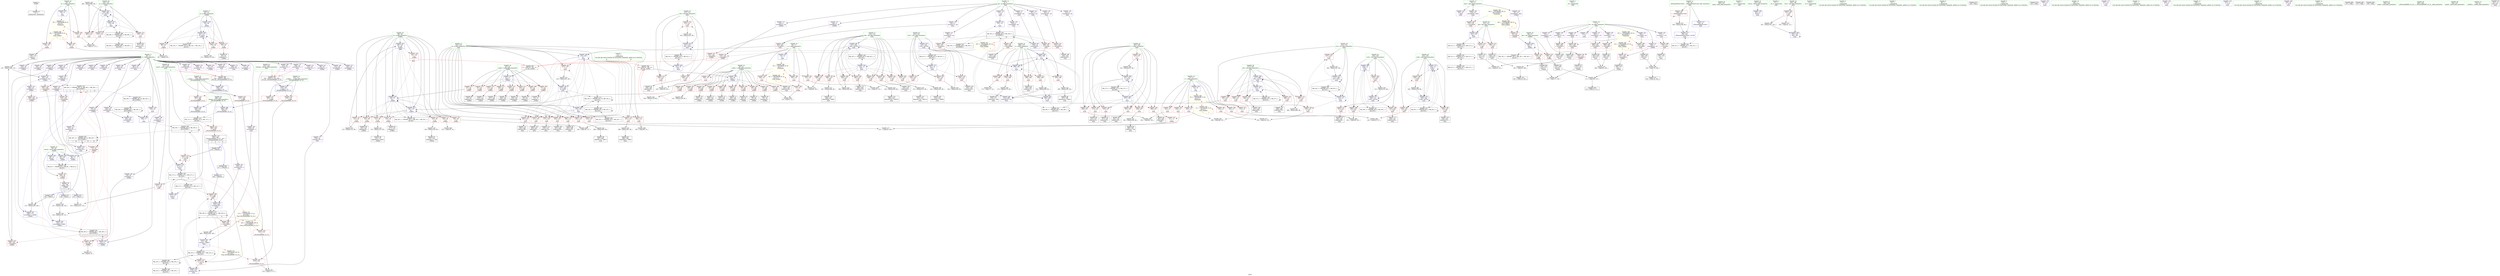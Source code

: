digraph "SVFG" {
	label="SVFG";

	Node0x55948d858030 [shape=record,color=grey,label="{NodeID: 0\nNullPtr}"];
	Node0x55948d858030 -> Node0x55948d876b30[style=solid];
	Node0x55948d891680 [shape=record,color=grey,label="{NodeID: 443\n484 = Binary(483, 86, )\n}"];
	Node0x55948d891680 -> Node0x55948d8899c0[style=solid];
	Node0x55948d8895b0 [shape=record,color=blue,label="{NodeID: 360\n223\<--402\nq\<--\nmain\n}"];
	Node0x55948d8895b0 -> Node0x55948d8851b0[style=dashed];
	Node0x55948d8895b0 -> Node0x55948d885280[style=dashed];
	Node0x55948d8895b0 -> Node0x55948d885350[style=dashed];
	Node0x55948d8895b0 -> Node0x55948d885420[style=dashed];
	Node0x55948d8895b0 -> Node0x55948d8854f0[style=dashed];
	Node0x55948d8895b0 -> Node0x55948d8855c0[style=dashed];
	Node0x55948d8895b0 -> Node0x55948d885690[style=dashed];
	Node0x55948d8895b0 -> Node0x55948d885760[style=dashed];
	Node0x55948d8895b0 -> Node0x55948d885830[style=dashed];
	Node0x55948d8895b0 -> Node0x55948d885900[style=dashed];
	Node0x55948d8895b0 -> Node0x55948d8895b0[style=dashed];
	Node0x55948d8895b0 -> Node0x55948d889680[style=dashed];
	Node0x55948d8895b0 -> Node0x55948d8b4180[style=dashed];
	Node0x55948d8851b0 [shape=record,color=red,label="{NodeID: 277\n384\<--223\n\<--q\nmain\n}"];
	Node0x55948d8851b0 -> Node0x55948d893900[style=solid];
	Node0x55948d878ff0 [shape=record,color=red,label="{NodeID: 194\n178\<--18\n\<--k\n_Z3dfsii\n}"];
	Node0x55948d878ff0 -> Node0x55948d877c70[style=solid];
	Node0x55948d876300 [shape=record,color=black,label="{NodeID: 111\n463\<--462\nidxprom108\<--\nmain\n}"];
	Node0x55948d858d60 [shape=record,color=green,label="{NodeID: 28\n46\<--47\nkey\<--key_field_insensitive\n_Z3dfsii\n}"];
	Node0x55948d858d60 -> Node0x55948d87a440[style=solid];
	Node0x55948d858d60 -> Node0x55948d87a510[style=solid];
	Node0x55948d858d60 -> Node0x55948d887d50[style=solid];
	Node0x55948d8bee90 [shape=record,color=black,label="{NodeID: 554\nMR_20V_2 = PHI(MR_20V_4, MR_20V_1, )\npts\{60000 \}\n}"];
	Node0x55948d8bee90 -> Node0x55948d888640[style=dashed];
	Node0x55948d894080 [shape=record,color=grey,label="{NodeID: 471\n66 = cmp(65, 67, )\n}"];
	Node0x55948d886870 [shape=record,color=red,label="{NodeID: 305\n402\<--401\n\<--arrayidx71\nmain\n}"];
	Node0x55948d886870 -> Node0x55948d8895b0[style=solid];
	Node0x55948d87a6b0 [shape=record,color=red,label="{NodeID: 222\n103\<--48\n\<--q\n_Z3dfsii\n}"];
	Node0x55948d87a6b0 -> Node0x55948d890780[style=solid];
	Node0x55948d87c160 [shape=record,color=purple,label="{NodeID: 139\n408\<--7\narrayidx75\<--str\nmain\n}"];
	Node0x55948d87c160 -> Node0x55948d886940[style=solid];
	Node0x55948d876dd0 [shape=record,color=black,label="{NodeID: 56\n63\<--62\nidxprom1\<--\n_Z3dfsii\n}"];
	Node0x55948d887fc0 [shape=record,color=blue,label="{NodeID: 333\n48\<--133\nq\<--inc\n_Z3dfsii\n}"];
	Node0x55948d887fc0 -> Node0x55948d87a9f0[style=dashed];
	Node0x55948d887fc0 -> Node0x55948d87aac0[style=dashed];
	Node0x55948d887fc0 -> Node0x55948d87ab90[style=dashed];
	Node0x55948d887fc0 -> Node0x55948d887e20[style=dashed];
	Node0x55948d887fc0 -> Node0x55948d8b8090[style=dashed];
	Node0x55948d883bc0 [shape=record,color=red,label="{NodeID: 250\n289\<--209\n\<--j\nmain\n}"];
	Node0x55948d883bc0 -> Node0x55948d878560[style=solid];
	Node0x55948d87d820 [shape=record,color=purple,label="{NodeID: 167\n464\<--20\narrayidx109\<--f\nmain\n|{<s0>8}}"];
	Node0x55948d87d820:s0 -> Node0x55948d8e98d0[style=solid,color=red];
	Node0x55948d878490 [shape=record,color=black,label="{NodeID: 84\n284\<--283\nconv10\<--\nmain\n}"];
	Node0x55948d878490 -> Node0x55948d881d40[style=solid];
	Node0x55948d857560 [shape=record,color=green,label="{NodeID: 1\n14\<--1\n\<--dummyObj\nCan only get source location for instruction, argument, global var or function.|{<s0>10|<s1>10}}"];
	Node0x55948d857560:s0 -> Node0x55948d8e9430[style=solid,color=red];
	Node0x55948d857560:s1 -> Node0x55948d8e9710[style=solid,color=red];
	Node0x55948d891800 [shape=record,color=grey,label="{NodeID: 444\n160 = Binary(159, 86, )\n|{<s0>2}}"];
	Node0x55948d891800:s0 -> Node0x55948d8e9430[style=solid,color=red];
	Node0x55948d889680 [shape=record,color=blue,label="{NodeID: 361\n223\<--416\nq\<--inc80\nmain\n}"];
	Node0x55948d889680 -> Node0x55948d8855c0[style=dashed];
	Node0x55948d889680 -> Node0x55948d885690[style=dashed];
	Node0x55948d889680 -> Node0x55948d885760[style=dashed];
	Node0x55948d889680 -> Node0x55948d885830[style=dashed];
	Node0x55948d889680 -> Node0x55948d885900[style=dashed];
	Node0x55948d889680 -> Node0x55948d8b4180[style=dashed];
	Node0x55948d885280 [shape=record,color=red,label="{NodeID: 278\n387\<--223\n\<--q\nmain\n}"];
	Node0x55948d885280 -> Node0x55948d890600[style=solid];
	Node0x55948d8790c0 [shape=record,color=red,label="{NodeID: 195\n373\<--18\n\<--k\nmain\n}"];
	Node0x55948d8790c0 -> Node0x55948d893300[style=solid];
	Node0x55948d8763d0 [shape=record,color=black,label="{NodeID: 112\n466\<--465\nidxprom110\<--\nmain\n}"];
	Node0x55948d858e30 [shape=record,color=green,label="{NodeID: 29\n48\<--49\nq\<--q_field_insensitive\n_Z3dfsii\n}"];
	Node0x55948d858e30 -> Node0x55948d87a5e0[style=solid];
	Node0x55948d858e30 -> Node0x55948d87a6b0[style=solid];
	Node0x55948d858e30 -> Node0x55948d87a780[style=solid];
	Node0x55948d858e30 -> Node0x55948d87a850[style=solid];
	Node0x55948d858e30 -> Node0x55948d87a920[style=solid];
	Node0x55948d858e30 -> Node0x55948d87a9f0[style=solid];
	Node0x55948d858e30 -> Node0x55948d87aac0[style=solid];
	Node0x55948d858e30 -> Node0x55948d87ab90[style=solid];
	Node0x55948d858e30 -> Node0x55948d887e20[style=solid];
	Node0x55948d858e30 -> Node0x55948d887ef0[style=solid];
	Node0x55948d858e30 -> Node0x55948d887fc0[style=solid];
	Node0x55948d8bf390 [shape=record,color=black,label="{NodeID: 555\nMR_26V_2 = PHI(MR_26V_16, MR_26V_1, )\npts\{220000 \}\n}"];
	Node0x55948d8bf390 -> Node0x55948d8890d0[style=dashed];
	Node0x55948d8bf390 -> Node0x55948d8b9990[style=dashed];
	Node0x55948d894200 [shape=record,color=grey,label="{NodeID: 472\n90 = cmp(88, 89, )\n}"];
	Node0x55948d886940 [shape=record,color=red,label="{NodeID: 306\n409\<--408\n\<--arrayidx75\nmain\n}"];
	Node0x55948d886940 -> Node0x55948d875a10[style=solid];
	Node0x55948d87a780 [shape=record,color=red,label="{NodeID: 223\n116\<--48\n\<--q\n_Z3dfsii\n}"];
	Node0x55948d87a780 -> Node0x55948d877520[style=solid];
	Node0x55948d87c230 [shape=record,color=purple,label="{NodeID: 140\n94\<--10\narrayidx16\<--keys\n_Z3dfsii\n}"];
	Node0x55948d87c230 -> Node0x55948d882c90[style=solid];
	Node0x55948d876ea0 [shape=record,color=black,label="{NodeID: 57\n70\<--69\nidxprom5\<--\n_Z3dfsii\n}"];
	Node0x55948d888090 [shape=record,color=blue,label="{NodeID: 334\n154\<--156\narrayidx40\<--add41\n_Z3dfsii\n}"];
	Node0x55948d888090 -> Node0x55948d8add80[style=dashed];
	Node0x55948d883c90 [shape=record,color=red,label="{NodeID: 251\n295\<--209\n\<--j\nmain\n}"];
	Node0x55948d883c90 -> Node0x55948d891500[style=solid];
	Node0x55948d87d8f0 [shape=record,color=purple,label="{NodeID: 168\n467\<--20\narrayidx111\<--f\nmain\n}"];
	Node0x55948d878560 [shape=record,color=black,label="{NodeID: 85\n290\<--289\nidxprom13\<--\nmain\n}"];
	Node0x55948d857480 [shape=record,color=green,label="{NodeID: 2\n23\<--1\n.str\<--dummyObj\nGlob }"];
	Node0x55948d891980 [shape=record,color=grey,label="{NodeID: 445\n494 = Binary(493, 86, )\n}"];
	Node0x55948d891980 -> Node0x55948d889b60[style=solid];
	Node0x55948d889750 [shape=record,color=blue,label="{NodeID: 362\n225\<--440\nref.tmp\<--add95\nmain\n|{|<s2>7}}"];
	Node0x55948d889750 -> Node0x55948d886bb0[style=dashed];
	Node0x55948d889750 -> Node0x55948d8b4680[style=dashed];
	Node0x55948d889750:s2 -> Node0x55948d8c1830[style=dashed,color=red];
	Node0x55948d885350 [shape=record,color=red,label="{NodeID: 279\n399\<--223\n\<--q\nmain\n}"];
	Node0x55948d885350 -> Node0x55948d875870[style=solid];
	Node0x55948d879190 [shape=record,color=red,label="{NodeID: 196\n548\<--29\n\<--_ZZ4mainE9testCount\nmain\n}"];
	Node0x55948d879190 -> Node0x55948d892b80[style=solid];
	Node0x55948d8764a0 [shape=record,color=black,label="{NodeID: 113\n469\<--468\nidxprom112\<--\nmain\n}"];
	Node0x55948d858f00 [shape=record,color=green,label="{NodeID: 30\n200\<--201\nmain\<--main_field_insensitive\n}"];
	Node0x55948d8bf890 [shape=record,color=black,label="{NodeID: 556\nMR_57V_4 = PHI(MR_57V_5, MR_57V_3, )\npts\{228 \}\n|{|<s4>9}}"];
	Node0x55948d8bf890 -> Node0x55948d8859d0[style=dashed];
	Node0x55948d8bf890 -> Node0x55948d886e20[style=dashed];
	Node0x55948d8bf890 -> Node0x55948d889dd0[style=dashed];
	Node0x55948d8bf890 -> Node0x55948d8bda90[style=dashed];
	Node0x55948d8bf890:s4 -> Node0x55948d8c1940[style=dashed,color=red];
	Node0x55948d894380 [shape=record,color=grey,label="{NodeID: 473\n336 = cmp(334, 335, )\n}"];
	Node0x55948d886a10 [shape=record,color=red,label="{NodeID: 307\n430\<--429\n\<--arrayidx88\nmain\n}"];
	Node0x55948d886a10 -> Node0x55948d875d50[style=solid];
	Node0x55948d87a850 [shape=record,color=red,label="{NodeID: 224\n122\<--48\n\<--q\n_Z3dfsii\n}"];
	Node0x55948d87a850 -> Node0x55948d890a80[style=solid];
	Node0x55948d87c300 [shape=record,color=purple,label="{NodeID: 141\n250\<--10\n\<--keys\nmain\n}"];
	Node0x55948d876f70 [shape=record,color=black,label="{NodeID: 58\n73\<--72\nidxprom7\<--\n_Z3dfsii\n}"];
	Node0x55948d8add80 [shape=record,color=black,label="{NodeID: 501\nMR_26V_4 = PHI(MR_26V_7, MR_26V_3, )\npts\{220000 \}\n|{|<s2>1|<s3>1|<s4>1|<s5>1|<s6>2|<s7>2|<s8>2|<s9>2}}"];
	Node0x55948d8add80 -> Node0x55948d883200[style=dashed];
	Node0x55948d8add80 -> Node0x55948d888300[style=dashed];
	Node0x55948d8add80:s2 -> Node0x55948d87ac60[style=dashed,color=red];
	Node0x55948d8add80:s3 -> Node0x55948d87ad30[style=dashed,color=red];
	Node0x55948d8add80:s4 -> Node0x55948d887bb0[style=dashed,color=red];
	Node0x55948d8add80:s5 -> Node0x55948d8b8590[style=dashed,color=red];
	Node0x55948d8add80:s6 -> Node0x55948d87ac60[style=dashed,color=red];
	Node0x55948d8add80:s7 -> Node0x55948d87ad30[style=dashed,color=red];
	Node0x55948d8add80:s8 -> Node0x55948d887bb0[style=dashed,color=red];
	Node0x55948d8add80:s9 -> Node0x55948d8b8590[style=dashed,color=red];
	Node0x55948d888160 [shape=record,color=blue,label="{NodeID: 335\n168\<--170\narrayidx47\<--add48\n_Z3dfsii\n}"];
	Node0x55948d888160 -> Node0x55948d8add80[style=dashed];
	Node0x55948d883d60 [shape=record,color=red,label="{NodeID: 252\n308\<--209\n\<--j\nmain\n}"];
	Node0x55948d883d60 -> Node0x55948d891e00[style=solid];
	Node0x55948d87d9c0 [shape=record,color=purple,label="{NodeID: 169\n470\<--20\narrayidx113\<--f\nmain\n|{<s0>8}}"];
	Node0x55948d87d9c0:s0 -> Node0x55948d8e9a90[style=solid,color=red];
	Node0x55948d878630 [shape=record,color=black,label="{NodeID: 86\n297\<--296\nidxprom16\<--add15\nmain\n}"];
	Node0x55948d83d3e0 [shape=record,color=green,label="{NodeID: 3\n25\<--1\n.str.1\<--dummyObj\nGlob }"];
	Node0x55948d8b71c0 [shape=record,color=black,label="{NodeID: 529\nMR_8V_3 = PHI(MR_8V_5, MR_8V_2, MR_8V_4, )\npts\{39 \}\n}"];
	Node0x55948d8b71c0 -> Node0x55948d879260[style=dashed];
	Node0x55948d891b00 [shape=record,color=grey,label="{NodeID: 446\n156 = Binary(155, 147, )\n}"];
	Node0x55948d891b00 -> Node0x55948d888090[style=solid];
	Node0x55948d889820 [shape=record,color=blue,label="{NodeID: 363\n455\<--445\narrayidx103\<--\nmain\n}"];
	Node0x55948d889820 -> Node0x55948d8b4b80[style=dashed];
	Node0x55948d885420 [shape=record,color=red,label="{NodeID: 280\n405\<--223\n\<--q\nmain\n}"];
	Node0x55948d885420 -> Node0x55948d891380[style=solid];
	Node0x55948d879260 [shape=record,color=red,label="{NodeID: 197\n198\<--38\n\<--retval\n_Z3dfsii\n}"];
	Node0x55948d879260 -> Node0x55948d878080[style=solid];
	Node0x55948d876570 [shape=record,color=black,label="{NodeID: 114\n475\<--474\nidxprom116\<--add115\nmain\n}"];
	Node0x55948d859000 [shape=record,color=green,label="{NodeID: 31\n203\<--204\nretval\<--retval_field_insensitive\nmain\n}"];
	Node0x55948d859000 -> Node0x55948d8884a0[style=solid];
	Node0x55948d880cc0 [shape=record,color=grey,label="{NodeID: 474\n330 = cmp(328, 329, )\n}"];
	Node0x55948d886ae0 [shape=record,color=red,label="{NodeID: 308\n439\<--438\n\<--arrayidx94\nmain\n}"];
	Node0x55948d886ae0 -> Node0x55948d890f00[style=solid];
	Node0x55948d87a920 [shape=record,color=red,label="{NodeID: 225\n132\<--48\n\<--q\n_Z3dfsii\n}"];
	Node0x55948d87a920 -> Node0x55948d892880[style=solid];
	Node0x55948d87c3d0 [shape=record,color=purple,label="{NodeID: 142\n378\<--10\narrayidx58\<--keys\nmain\n}"];
	Node0x55948d87c3d0 -> Node0x55948d8866d0[style=solid];
	Node0x55948d877040 [shape=record,color=black,label="{NodeID: 59\n79\<--78\nidxprom10\<--\n_Z3dfsii\n}"];
	Node0x55948d888230 [shape=record,color=blue,label="{NodeID: 336\n44\<--175\np\<--inc50\n_Z3dfsii\n}"];
	Node0x55948d888230 -> Node0x55948d87a1d0[style=dashed];
	Node0x55948d888230 -> Node0x55948d87a2a0[style=dashed];
	Node0x55948d888230 -> Node0x55948d87a370[style=dashed];
	Node0x55948d888230 -> Node0x55948d888230[style=dashed];
	Node0x55948d888230 -> Node0x55948d8b7690[style=dashed];
	Node0x55948d883e30 [shape=record,color=red,label="{NodeID: 253\n328\<--211\n\<--i28\nmain\n}"];
	Node0x55948d883e30 -> Node0x55948d880cc0[style=solid];
	Node0x55948d87da90 [shape=record,color=purple,label="{NodeID: 170\n476\<--20\narrayidx117\<--f\nmain\n}"];
	Node0x55948d878700 [shape=record,color=black,label="{NodeID: 87\n300\<--299\nconv18\<--\nmain\n}"];
	Node0x55948d878700 -> Node0x55948d881440[style=solid];
	Node0x55948d858510 [shape=record,color=green,label="{NodeID: 4\n27\<--1\n.str.2\<--dummyObj\nGlob }"];
	Node0x55948d8b7690 [shape=record,color=black,label="{NodeID: 530\nMR_14V_2 = PHI(MR_14V_4, MR_14V_1, MR_14V_1, )\npts\{45 \}\n}"];
	Node0x55948d891c80 [shape=record,color=grey,label="{NodeID: 447\n489 = Binary(488, 86, )\n}"];
	Node0x55948d891c80 -> Node0x55948d889a90[style=solid];
	Node0x55948d8898f0 [shape=record,color=blue,label="{NodeID: 364\n479\<--472\narrayidx119\<--\nmain\n}"];
	Node0x55948d8898f0 -> Node0x55948d8b4b80[style=dashed];
	Node0x55948d8854f0 [shape=record,color=red,label="{NodeID: 281\n415\<--223\n\<--q\nmain\n}"];
	Node0x55948d8854f0 -> Node0x55948d892580[style=solid];
	Node0x55948d879330 [shape=record,color=red,label="{NodeID: 198\n52\<--40\n\<--i.addr\n_Z3dfsii\n}"];
	Node0x55948d879330 -> Node0x55948d893600[style=solid];
	Node0x55948d876640 [shape=record,color=black,label="{NodeID: 115\n478\<--477\nidxprom118\<--\nmain\n}"];
	Node0x55948d8590d0 [shape=record,color=green,label="{NodeID: 32\n205\<--206\ntest\<--test_field_insensitive\nmain\n}"];
	Node0x55948d8590d0 -> Node0x55948d8833a0[style=solid];
	Node0x55948d8590d0 -> Node0x55948d888570[style=solid];
	Node0x55948d8c0290 [shape=record,color=yellow,style=double,label="{NodeID: 558\n2V_1 = ENCHI(MR_2V_0)\npts\{15 \}\nFun[_Z3dfsii]|{|<s1>1|<s2>2}}"];
	Node0x55948d8c0290 -> Node0x55948d87e380[style=dashed];
	Node0x55948d8c0290:s1 -> Node0x55948d8c0290[style=dashed,color=red];
	Node0x55948d8c0290:s2 -> Node0x55948d8c0290[style=dashed,color=red];
	Node0x55948d880e40 [shape=record,color=grey,label="{NodeID: 475\n413 = cmp(410, 412, )\n}"];
	Node0x55948d886bb0 [shape=record,color=red,label="{NodeID: 309\n445\<--442\n\<--call96\nmain\n}"];
	Node0x55948d886bb0 -> Node0x55948d889820[style=solid];
	Node0x55948d87a9f0 [shape=record,color=red,label="{NodeID: 226\n136\<--48\n\<--q\n_Z3dfsii\n}"];
	Node0x55948d87a9f0 -> Node0x55948d881ec0[style=solid];
	Node0x55948d87c4a0 [shape=record,color=purple,label="{NodeID: 143\n61\<--20\narrayidx\<--f\n_Z3dfsii\n}"];
	Node0x55948d877110 [shape=record,color=black,label="{NodeID: 60\n82\<--81\nidxprom12\<--\n_Z3dfsii\n}"];
	Node0x55948d888300 [shape=record,color=blue,label="{NodeID: 337\n185\<--187\narrayidx55\<--div\n_Z3dfsii\n}"];
	Node0x55948d888300 -> Node0x55948d8832d0[style=dashed];
	Node0x55948d888300 -> Node0x55948d8b8590[style=dashed];
	Node0x55948d883f00 [shape=record,color=red,label="{NodeID: 254\n338\<--211\n\<--i28\nmain\n}"];
	Node0x55948d883f00 -> Node0x55948d878b10[style=solid];
	Node0x55948d87db60 [shape=record,color=purple,label="{NodeID: 171\n479\<--20\narrayidx119\<--f\nmain\n}"];
	Node0x55948d87db60 -> Node0x55948d8898f0[style=solid];
	Node0x55948d8787d0 [shape=record,color=black,label="{NodeID: 88\n302\<--301\nidxprom19\<--\nmain\n}"];
	Node0x55948d8572a0 [shape=record,color=green,label="{NodeID: 5\n31\<--1\n.str.3\<--dummyObj\nGlob }"];
	Node0x55948d8b7b90 [shape=record,color=black,label="{NodeID: 531\nMR_16V_2 = PHI(MR_16V_3, MR_16V_1, MR_16V_1, )\npts\{47 \}\n}"];
	Node0x55948d891e00 [shape=record,color=grey,label="{NodeID: 448\n309 = Binary(308, 86, )\n}"];
	Node0x55948d891e00 -> Node0x55948d888980[style=solid];
	Node0x55948d891e00 -> Node0x55948d888a50[style=solid];
	Node0x55948d8899c0 [shape=record,color=blue,label="{NodeID: 365\n219\<--484\np\<--inc122\nmain\n}"];
	Node0x55948d8899c0 -> Node0x55948d884da0[style=dashed];
	Node0x55948d8899c0 -> Node0x55948d884e70[style=dashed];
	Node0x55948d8899c0 -> Node0x55948d884f40[style=dashed];
	Node0x55948d8899c0 -> Node0x55948d889340[style=dashed];
	Node0x55948d8899c0 -> Node0x55948d8899c0[style=dashed];
	Node0x55948d8899c0 -> Node0x55948d8aa680[style=dashed];
	Node0x55948d8855c0 [shape=record,color=red,label="{NodeID: 282\n419\<--223\n\<--q\nmain\n}"];
	Node0x55948d8855c0 -> Node0x55948d881140[style=solid];
	Node0x55948d879400 [shape=record,color=red,label="{NodeID: 199\n59\<--40\n\<--i.addr\n_Z3dfsii\n}"];
	Node0x55948d879400 -> Node0x55948d876d00[style=solid];
	Node0x55948d87aeb0 [shape=record,color=black,label="{NodeID: 116\n505\<--504\nidxprom134\<--\nmain\n}"];
	Node0x55948d8591a0 [shape=record,color=green,label="{NodeID: 33\n207\<--208\ni\<--i_field_insensitive\nmain\n}"];
	Node0x55948d8591a0 -> Node0x55948d883470[style=solid];
	Node0x55948d8591a0 -> Node0x55948d883540[style=solid];
	Node0x55948d8591a0 -> Node0x55948d883610[style=solid];
	Node0x55948d8591a0 -> Node0x55948d8836e0[style=solid];
	Node0x55948d8591a0 -> Node0x55948d8837b0[style=solid];
	Node0x55948d8591a0 -> Node0x55948d883880[style=solid];
	Node0x55948d8591a0 -> Node0x55948d883950[style=solid];
	Node0x55948d8591a0 -> Node0x55948d888710[style=solid];
	Node0x55948d8591a0 -> Node0x55948d888bf0[style=solid];
	Node0x55948d8c0db0 [shape=record,color=yellow,style=double,label="{NodeID: 559\n4V_1 = ENCHI(MR_4V_0)\npts\{17 \}\nFun[_Z3dfsii]|{|<s1>1|<s2>2}}"];
	Node0x55948d8c0db0 -> Node0x55948d87e930[style=dashed];
	Node0x55948d8c0db0:s1 -> Node0x55948d8c0db0[style=dashed,color=red];
	Node0x55948d8c0db0:s2 -> Node0x55948d8c0db0[style=dashed,color=red];
	Node0x55948d880fc0 [shape=record,color=grey,label="{NodeID: 476\n262 = cmp(260, 261, )\n}"];
	Node0x55948d886c80 [shape=record,color=red,label="{NodeID: 310\n453\<--452\n\<--arrayidx101\nmain\n}"];
	Node0x55948d886c80 -> Node0x55948d876160[style=solid];
	Node0x55948d87aac0 [shape=record,color=red,label="{NodeID: 227\n142\<--48\n\<--q\n_Z3dfsii\n}"];
	Node0x55948d87aac0 -> Node0x55948d877860[style=solid];
	Node0x55948d87c570 [shape=record,color=purple,label="{NodeID: 144\n64\<--20\narrayidx2\<--f\n_Z3dfsii\n}"];
	Node0x55948d87c570 -> Node0x55948d87ac60[style=solid];
	Node0x55948d8771e0 [shape=record,color=black,label="{NodeID: 61\n93\<--92\nidxprom15\<--\n_Z3dfsii\n}"];
	Node0x55948d8aec80 [shape=record,color=black,label="{NodeID: 504\nMR_26V_13 = PHI(MR_26V_14, MR_26V_7, )\npts\{220000 \}\n|{|<s2>10|<s3>10|<s4>10|<s5>10}}"];
	Node0x55948d8aec80 -> Node0x55948d88a110[style=dashed];
	Node0x55948d8aec80 -> Node0x55948d8aec80[style=dashed];
	Node0x55948d8aec80:s2 -> Node0x55948d87ac60[style=dashed,color=red];
	Node0x55948d8aec80:s3 -> Node0x55948d87ad30[style=dashed,color=red];
	Node0x55948d8aec80:s4 -> Node0x55948d887bb0[style=dashed,color=red];
	Node0x55948d8aec80:s5 -> Node0x55948d8b8590[style=dashed,color=red];
	Node0x55948d8883d0 [shape=record,color=blue,label="{NodeID: 338\n38\<--195\nretval\<--\n_Z3dfsii\n}"];
	Node0x55948d8883d0 -> Node0x55948d8b71c0[style=dashed];
	Node0x55948d883fd0 [shape=record,color=red,label="{NodeID: 255\n352\<--211\n\<--i28\nmain\n}"];
	Node0x55948d883fd0 -> Node0x55948d891080[style=solid];
	Node0x55948d87dc30 [shape=record,color=purple,label="{NodeID: 172\n506\<--20\narrayidx135\<--f\nmain\n}"];
	Node0x55948d8788a0 [shape=record,color=black,label="{NodeID: 89\n305\<--304\nconv21\<--\nmain\n}"];
	Node0x55948d8788a0 -> Node0x55948d881440[style=solid];
	Node0x55948d857330 [shape=record,color=green,label="{NodeID: 6\n57\<--1\n\<--dummyObj\nCan only get source location for instruction, argument, global var or function.}"];
	Node0x55948d8b8090 [shape=record,color=black,label="{NodeID: 532\nMR_18V_2 = PHI(MR_18V_3, MR_18V_1, MR_18V_1, )\npts\{49 \}\n}"];
	Node0x55948d891f80 [shape=record,color=grey,label="{NodeID: 449\n323 = Binary(322, 86, )\n}"];
	Node0x55948d891f80 -> Node0x55948d888bf0[style=solid];
	Node0x55948d889a90 [shape=record,color=blue,label="{NodeID: 366\n217\<--489\nj50\<--inc125\nmain\n}"];
	Node0x55948d889a90 -> Node0x55948d884990[style=dashed];
	Node0x55948d889a90 -> Node0x55948d884a60[style=dashed];
	Node0x55948d889a90 -> Node0x55948d884b30[style=dashed];
	Node0x55948d889a90 -> Node0x55948d884c00[style=dashed];
	Node0x55948d889a90 -> Node0x55948d884cd0[style=dashed];
	Node0x55948d889a90 -> Node0x55948d889270[style=dashed];
	Node0x55948d889a90 -> Node0x55948d889a90[style=dashed];
	Node0x55948d889a90 -> Node0x55948d8bc190[style=dashed];
	Node0x55948d885690 [shape=record,color=red,label="{NodeID: 283\n427\<--223\n\<--q\nmain\n}"];
	Node0x55948d885690 -> Node0x55948d875c80[style=solid];
	Node0x55948d8794d0 [shape=record,color=red,label="{NodeID: 200\n69\<--40\n\<--i.addr\n_Z3dfsii\n}"];
	Node0x55948d8794d0 -> Node0x55948d876ea0[style=solid];
	Node0x55948d87af80 [shape=record,color=black,label="{NodeID: 117\n508\<--507\nidxprom136\<--\nmain\n}"];
	Node0x55948d859270 [shape=record,color=green,label="{NodeID: 34\n209\<--210\nj\<--j_field_insensitive\nmain\n}"];
	Node0x55948d859270 -> Node0x55948d883a20[style=solid];
	Node0x55948d859270 -> Node0x55948d883af0[style=solid];
	Node0x55948d859270 -> Node0x55948d883bc0[style=solid];
	Node0x55948d859270 -> Node0x55948d883c90[style=solid];
	Node0x55948d859270 -> Node0x55948d883d60[style=solid];
	Node0x55948d859270 -> Node0x55948d8887e0[style=solid];
	Node0x55948d859270 -> Node0x55948d8888b0[style=solid];
	Node0x55948d859270 -> Node0x55948d888980[style=solid];
	Node0x55948d8c0e90 [shape=record,color=yellow,style=double,label="{NodeID: 560\n6V_1 = ENCHI(MR_6V_0)\npts\{19 \}\nFun[_Z3dfsii]|{|<s2>1|<s3>2}}"];
	Node0x55948d8c0e90 -> Node0x55948d878f20[style=dashed];
	Node0x55948d8c0e90 -> Node0x55948d878ff0[style=dashed];
	Node0x55948d8c0e90:s2 -> Node0x55948d8c0e90[style=dashed,color=red];
	Node0x55948d8c0e90:s3 -> Node0x55948d8c0e90[style=dashed,color=red];
	Node0x55948d881140 [shape=record,color=grey,label="{NodeID: 477\n421 = cmp(419, 420, )\n}"];
	Node0x55948d886d50 [shape=record,color=red,label="{NodeID: 311\n472\<--471\n\<--call114\nmain\n}"];
	Node0x55948d886d50 -> Node0x55948d8898f0[style=solid];
	Node0x55948d87ab90 [shape=record,color=red,label="{NodeID: 228\n161\<--48\n\<--q\n_Z3dfsii\n|{<s0>2}}"];
	Node0x55948d87ab90:s0 -> Node0x55948d8e9710[style=solid,color=red];
	Node0x55948d87c640 [shape=record,color=purple,label="{NodeID: 145\n71\<--20\narrayidx6\<--f\n_Z3dfsii\n}"];
	Node0x55948d8772b0 [shape=record,color=black,label="{NodeID: 62\n105\<--104\nidxprom17\<--add\n_Z3dfsii\n}"];
	Node0x55948d8c2770 [shape=record,color=yellow,style=double,label="{NodeID: 588\n2V_1 = ENCHI(MR_2V_0)\npts\{15 \}\nFun[main]|{|<s6>10}}"];
	Node0x55948d8c2770 -> Node0x55948d87e450[style=dashed];
	Node0x55948d8c2770 -> Node0x55948d87e520[style=dashed];
	Node0x55948d8c2770 -> Node0x55948d87e5f0[style=dashed];
	Node0x55948d8c2770 -> Node0x55948d87e6c0[style=dashed];
	Node0x55948d8c2770 -> Node0x55948d87e790[style=dashed];
	Node0x55948d8c2770 -> Node0x55948d87e860[style=dashed];
	Node0x55948d8c2770:s6 -> Node0x55948d8c0290[style=dashed,color=red];
	Node0x55948d8884a0 [shape=record,color=blue,label="{NodeID: 339\n203\<--14\nretval\<--\nmain\n}"];
	Node0x55948d8840a0 [shape=record,color=red,label="{NodeID: 256\n334\<--213\n\<--j32\nmain\n}"];
	Node0x55948d8840a0 -> Node0x55948d894380[style=solid];
	Node0x55948d87dd00 [shape=record,color=purple,label="{NodeID: 173\n509\<--20\narrayidx137\<--f\nmain\n|{<s0>9}}"];
	Node0x55948d87dd00:s0 -> Node0x55948d8e9a90[style=solid,color=red];
	Node0x55948d878970 [shape=record,color=black,label="{NodeID: 90\n312\<--311\nidxprom23\<--\nmain\n}"];
	Node0x55948d859910 [shape=record,color=green,label="{NodeID: 7\n67\<--1\n\<--dummyObj\nCan only get source location for instruction, argument, global var or function.}"];
	Node0x55948d8b8590 [shape=record,color=black,label="{NodeID: 533\nMR_26V_2 = PHI(MR_26V_10, MR_26V_1, MR_26V_1, )\npts\{220000 \}\n|{<s0>1|<s1>1|<s2>2|<s3>2|<s4>10}}"];
	Node0x55948d8b8590:s0 -> Node0x55948d883060[style=dashed,color=blue];
	Node0x55948d8b8590:s1 -> Node0x55948d888090[style=dashed,color=blue];
	Node0x55948d8b8590:s2 -> Node0x55948d883130[style=dashed,color=blue];
	Node0x55948d8b8590:s3 -> Node0x55948d888160[style=dashed,color=blue];
	Node0x55948d8b8590:s4 -> Node0x55948d8bf390[style=dashed,color=blue];
	Node0x55948d892100 [shape=record,color=grey,label="{NodeID: 450\n459 = Binary(458, 86, )\n}"];
	Node0x55948d892100 -> Node0x55948d876230[style=solid];
	Node0x55948d889b60 [shape=record,color=blue,label="{NodeID: 367\n215\<--494\ni46\<--inc128\nmain\n}"];
	Node0x55948d889b60 -> Node0x55948d884310[style=dashed];
	Node0x55948d889b60 -> Node0x55948d8843e0[style=dashed];
	Node0x55948d889b60 -> Node0x55948d8844b0[style=dashed];
	Node0x55948d889b60 -> Node0x55948d884580[style=dashed];
	Node0x55948d889b60 -> Node0x55948d884650[style=dashed];
	Node0x55948d889b60 -> Node0x55948d884720[style=dashed];
	Node0x55948d889b60 -> Node0x55948d8847f0[style=dashed];
	Node0x55948d889b60 -> Node0x55948d8848c0[style=dashed];
	Node0x55948d889b60 -> Node0x55948d889b60[style=dashed];
	Node0x55948d889b60 -> Node0x55948d8bbc90[style=dashed];
	Node0x55948d885760 [shape=record,color=red,label="{NodeID: 284\n450\<--223\n\<--q\nmain\n}"];
	Node0x55948d885760 -> Node0x55948d876090[style=solid];
	Node0x55948d8795a0 [shape=record,color=red,label="{NodeID: 201\n78\<--40\n\<--i.addr\n_Z3dfsii\n}"];
	Node0x55948d8795a0 -> Node0x55948d877040[style=solid];
	Node0x55948d87b050 [shape=record,color=black,label="{NodeID: 118\n531\<--530\nidxprom150\<--\nmain\n}"];
	Node0x55948d859340 [shape=record,color=green,label="{NodeID: 35\n211\<--212\ni28\<--i28_field_insensitive\nmain\n}"];
	Node0x55948d859340 -> Node0x55948d883e30[style=solid];
	Node0x55948d859340 -> Node0x55948d883f00[style=solid];
	Node0x55948d859340 -> Node0x55948d883fd0[style=solid];
	Node0x55948d859340 -> Node0x55948d888cc0[style=solid];
	Node0x55948d859340 -> Node0x55948d889000[style=solid];
	Node0x55948d8812c0 [shape=record,color=grey,label="{NodeID: 478\n362 = cmp(360, 361, )\n}"];
	Node0x55948d886e20 [shape=record,color=red,label="{NodeID: 312\n511\<--510\n\<--call138\nmain\n}"];
	Node0x55948d886e20 -> Node0x55948d889dd0[style=solid];
	Node0x55948d87ac60 [shape=record,color=red,label="{NodeID: 229\n65\<--64\n\<--arrayidx2\n_Z3dfsii\n}"];
	Node0x55948d87ac60 -> Node0x55948d894080[style=solid];
	Node0x55948d87c710 [shape=record,color=purple,label="{NodeID: 146\n74\<--20\narrayidx8\<--f\n_Z3dfsii\n}"];
	Node0x55948d87c710 -> Node0x55948d87ad30[style=solid];
	Node0x55948d877380 [shape=record,color=black,label="{NodeID: 63\n108\<--107\nconv\<--\n_Z3dfsii\n}"];
	Node0x55948d877380 -> Node0x55948d893d80[style=solid];
	Node0x55948d8c2850 [shape=record,color=yellow,style=double,label="{NodeID: 589\n4V_1 = ENCHI(MR_4V_0)\npts\{17 \}\nFun[main]|{|<s4>10}}"];
	Node0x55948d8c2850 -> Node0x55948d87ea00[style=dashed];
	Node0x55948d8c2850 -> Node0x55948d87ead0[style=dashed];
	Node0x55948d8c2850 -> Node0x55948d87eba0[style=dashed];
	Node0x55948d8c2850 -> Node0x55948d878e50[style=dashed];
	Node0x55948d8c2850:s4 -> Node0x55948d8c0db0[style=dashed,color=red];
	Node0x55948d888570 [shape=record,color=blue,label="{NodeID: 340\n205\<--242\ntest\<--dec\nmain\n}"];
	Node0x55948d888570 -> Node0x55948d8833a0[style=dashed];
	Node0x55948d888570 -> Node0x55948d888570[style=dashed];
	Node0x55948d884170 [shape=record,color=red,label="{NodeID: 257\n341\<--213\n\<--j32\nmain\n}"];
	Node0x55948d884170 -> Node0x55948d878be0[style=solid];
	Node0x55948d87ddd0 [shape=record,color=purple,label="{NodeID: 174\n532\<--20\narrayidx151\<--f\nmain\n}"];
	Node0x55948d878a40 [shape=record,color=black,label="{NodeID: 91\n317\<--316\nidxprom25\<--\nmain\n}"];
	Node0x55948d8599a0 [shape=record,color=green,label="{NodeID: 8\n86\<--1\n\<--dummyObj\nCan only get source location for instruction, argument, global var or function.}"];
	Node0x55948d892280 [shape=record,color=grey,label="{NodeID: 451\n553 = Binary(551, 552, )\n}"];
	Node0x55948d889c30 [shape=record,color=blue,label="{NodeID: 368\n227\<--57\nmaxV\<--\nmain\n}"];
	Node0x55948d889c30 -> Node0x55948d8bf890[style=dashed];
	Node0x55948d885830 [shape=record,color=red,label="{NodeID: 285\n462\<--223\n\<--q\nmain\n}"];
	Node0x55948d885830 -> Node0x55948d876300[style=solid];
	Node0x55948d879670 [shape=record,color=red,label="{NodeID: 202\n140\<--40\n\<--i.addr\n_Z3dfsii\n}"];
	Node0x55948d879670 -> Node0x55948d893180[style=solid];
	Node0x55948d87b120 [shape=record,color=black,label="{NodeID: 119\n534\<--533\nidxprom152\<--\nmain\n}"];
	Node0x55948d859410 [shape=record,color=green,label="{NodeID: 36\n213\<--214\nj32\<--j32_field_insensitive\nmain\n}"];
	Node0x55948d859410 -> Node0x55948d8840a0[style=solid];
	Node0x55948d859410 -> Node0x55948d884170[style=solid];
	Node0x55948d859410 -> Node0x55948d884240[style=solid];
	Node0x55948d859410 -> Node0x55948d888d90[style=solid];
	Node0x55948d859410 -> Node0x55948d888f30[style=solid];
	Node0x55948d881440 [shape=record,color=grey,label="{NodeID: 479\n306 = cmp(300, 305, )\n}"];
	Node0x55948d886ef0 [shape=record,color=red,label="{NodeID: 313\n586\<--566\n\<--retval\n_ZSt3maxIdERKT_S2_S2_\n}"];
	Node0x55948d886ef0 -> Node0x55948d87b1f0[style=solid];
	Node0x55948d87ad30 [shape=record,color=red,label="{NodeID: 230\n75\<--74\n\<--arrayidx8\n_Z3dfsii\n}"];
	Node0x55948d87ad30 -> Node0x55948d887ae0[style=solid];
	Node0x55948d87c7e0 [shape=record,color=purple,label="{NodeID: 147\n80\<--20\narrayidx11\<--f\n_Z3dfsii\n}"];
	Node0x55948d877450 [shape=record,color=black,label="{NodeID: 64\n110\<--109\nconv19\<--\n_Z3dfsii\n}"];
	Node0x55948d877450 -> Node0x55948d893d80[style=solid];
	Node0x55948d8e8640 [shape=record,color=black,label="{NodeID: 673\n248 = PHI()\n}"];
	Node0x55948d888640 [shape=record,color=blue,label="{NodeID: 341\n255\<--14\n\<--\nmain\n}"];
	Node0x55948d888640 -> Node0x55948d8b3280[style=dashed];
	Node0x55948d884240 [shape=record,color=red,label="{NodeID: 258\n347\<--213\n\<--j32\nmain\n}"];
	Node0x55948d884240 -> Node0x55948d890480[style=solid];
	Node0x55948d87dea0 [shape=record,color=purple,label="{NodeID: 175\n535\<--20\narrayidx153\<--f\nmain\n}"];
	Node0x55948d87dea0 -> Node0x55948d88a110[style=solid];
	Node0x55948d878b10 [shape=record,color=black,label="{NodeID: 92\n339\<--338\nidxprom36\<--\nmain\n}"];
	Node0x55948d859a30 [shape=record,color=green,label="{NodeID: 9\n114\<--1\n\<--dummyObj\nCan only get source location for instruction, argument, global var or function.}"];
	Node0x55948d892400 [shape=record,color=grey,label="{NodeID: 452\n265 = Binary(264, 86, )\n}"];
	Node0x55948d892400 -> Node0x55948d878150[style=solid];
	Node0x55948d889d00 [shape=record,color=blue,label="{NodeID: 369\n229\<--14\ni130\<--\nmain\n}"];
	Node0x55948d889d00 -> Node0x55948d885aa0[style=dashed];
	Node0x55948d889d00 -> Node0x55948d885b70[style=dashed];
	Node0x55948d889d00 -> Node0x55948d885c40[style=dashed];
	Node0x55948d889d00 -> Node0x55948d889ea0[style=dashed];
	Node0x55948d889d00 -> Node0x55948d8bdf90[style=dashed];
	Node0x55948d885900 [shape=record,color=red,label="{NodeID: 286\n477\<--223\n\<--q\nmain\n}"];
	Node0x55948d885900 -> Node0x55948d876640[style=solid];
	Node0x55948d879740 [shape=record,color=red,label="{NodeID: 203\n149\<--40\n\<--i.addr\n_Z3dfsii\n}"];
	Node0x55948d879740 -> Node0x55948d877930[style=solid];
	Node0x55948d87b1f0 [shape=record,color=black,label="{NodeID: 120\n563\<--586\n_ZSt3maxIdERKT_S2_S2__ret\<--\n_ZSt3maxIdERKT_S2_S2_\n|{<s0>7|<s1>8|<s2>9}}"];
	Node0x55948d87b1f0:s0 -> Node0x55948d8e8b30[style=solid,color=blue];
	Node0x55948d87b1f0:s1 -> Node0x55948d8e9290[style=solid,color=blue];
	Node0x55948d87b1f0:s2 -> Node0x55948d8e8a30[style=solid,color=blue];
	Node0x55948d874ee0 [shape=record,color=green,label="{NodeID: 37\n215\<--216\ni46\<--i46_field_insensitive\nmain\n}"];
	Node0x55948d874ee0 -> Node0x55948d884310[style=solid];
	Node0x55948d874ee0 -> Node0x55948d8843e0[style=solid];
	Node0x55948d874ee0 -> Node0x55948d8844b0[style=solid];
	Node0x55948d874ee0 -> Node0x55948d884580[style=solid];
	Node0x55948d874ee0 -> Node0x55948d884650[style=solid];
	Node0x55948d874ee0 -> Node0x55948d884720[style=solid];
	Node0x55948d874ee0 -> Node0x55948d8847f0[style=solid];
	Node0x55948d874ee0 -> Node0x55948d8848c0[style=solid];
	Node0x55948d874ee0 -> Node0x55948d8891a0[style=solid];
	Node0x55948d874ee0 -> Node0x55948d889b60[style=solid];
	Node0x55948d8815c0 [shape=record,color=grey,label="{NodeID: 480\n502 = cmp(500, 501, )\n}"];
	Node0x55948d886fc0 [shape=record,color=red,label="{NodeID: 314\n574\<--568\n\<--__a.addr\n_ZSt3maxIdERKT_S2_S2_\n}"];
	Node0x55948d886fc0 -> Node0x55948d887300[style=solid];
	Node0x55948d882c90 [shape=record,color=red,label="{NodeID: 231\n95\<--94\n\<--arrayidx16\n_Z3dfsii\n}"];
	Node0x55948d882c90 -> Node0x55948d887d50[style=solid];
	Node0x55948d87c8b0 [shape=record,color=purple,label="{NodeID: 148\n83\<--20\narrayidx13\<--f\n_Z3dfsii\n}"];
	Node0x55948d87c8b0 -> Node0x55948d887bb0[style=solid];
	Node0x55948d877520 [shape=record,color=black,label="{NodeID: 65\n117\<--116\nidxprom21\<--\n_Z3dfsii\n}"];
	Node0x55948d8e8740 [shape=record,color=black,label="{NodeID: 674\n555 = PHI()\n}"];
	Node0x55948d88ef20 [shape=record,color=black,label="{NodeID: 425\n397 = PHI(114, 395, )\n}"];
	Node0x55948d888710 [shape=record,color=blue,label="{NodeID: 342\n207\<--258\ni\<--\nmain\n}"];
	Node0x55948d888710 -> Node0x55948d883470[style=dashed];
	Node0x55948d888710 -> Node0x55948d883540[style=dashed];
	Node0x55948d888710 -> Node0x55948d883610[style=dashed];
	Node0x55948d888710 -> Node0x55948d8836e0[style=dashed];
	Node0x55948d888710 -> Node0x55948d8837b0[style=dashed];
	Node0x55948d888710 -> Node0x55948d883880[style=dashed];
	Node0x55948d888710 -> Node0x55948d883950[style=dashed];
	Node0x55948d888710 -> Node0x55948d888bf0[style=dashed];
	Node0x55948d888710 -> Node0x55948d8ba890[style=dashed];
	Node0x55948d884310 [shape=record,color=red,label="{NodeID: 259\n360\<--215\n\<--i46\nmain\n}"];
	Node0x55948d884310 -> Node0x55948d8812c0[style=solid];
	Node0x55948d87df70 [shape=record,color=purple,label="{NodeID: 176\n236\<--23\n\<--.str\nmain\n}"];
	Node0x55948d878be0 [shape=record,color=black,label="{NodeID: 93\n342\<--341\nidxprom38\<--\nmain\n}"];
	Node0x55948d83cbb0 [shape=record,color=green,label="{NodeID: 10\n148\<--1\n\<--dummyObj\nCan only get source location for instruction, argument, global var or function.}"];
	Node0x55948d892580 [shape=record,color=grey,label="{NodeID: 453\n416 = Binary(415, 86, )\n}"];
	Node0x55948d892580 -> Node0x55948d889680[style=solid];
	Node0x55948d889dd0 [shape=record,color=blue,label="{NodeID: 370\n227\<--511\nmaxV\<--\nmain\n}"];
	Node0x55948d889dd0 -> Node0x55948d8bf890[style=dashed];
	Node0x55948d8859d0 [shape=record,color=red,label="{NodeID: 287\n551\<--227\n\<--maxV\nmain\n}"];
	Node0x55948d8859d0 -> Node0x55948d892280[style=solid];
	Node0x55948d879810 [shape=record,color=red,label="{NodeID: 204\n159\<--40\n\<--i.addr\n_Z3dfsii\n}"];
	Node0x55948d879810 -> Node0x55948d891800[style=solid];
	Node0x55948d87b2c0 [shape=record,color=purple,label="{NodeID: 121\n118\<--4\narrayidx22\<--go\n_Z3dfsii\n}"];
	Node0x55948d87b2c0 -> Node0x55948d882df0[style=solid];
	Node0x55948d874f70 [shape=record,color=green,label="{NodeID: 38\n217\<--218\nj50\<--j50_field_insensitive\nmain\n}"];
	Node0x55948d874f70 -> Node0x55948d884990[style=solid];
	Node0x55948d874f70 -> Node0x55948d884a60[style=solid];
	Node0x55948d874f70 -> Node0x55948d884b30[style=solid];
	Node0x55948d874f70 -> Node0x55948d884c00[style=solid];
	Node0x55948d874f70 -> Node0x55948d884cd0[style=solid];
	Node0x55948d874f70 -> Node0x55948d889270[style=solid];
	Node0x55948d874f70 -> Node0x55948d889a90[style=solid];
	Node0x55948d881740 [shape=record,color=grey,label="{NodeID: 481\n272 = cmp(271, 14, )\n}"];
	Node0x55948d887090 [shape=record,color=red,label="{NodeID: 315\n583\<--568\n\<--__a.addr\n_ZSt3maxIdERKT_S2_S2_\n}"];
	Node0x55948d887090 -> Node0x55948d88a6c0[style=solid];
	Node0x55948d882d20 [shape=record,color=red,label="{NodeID: 232\n107\<--106\n\<--arrayidx18\n_Z3dfsii\n}"];
	Node0x55948d882d20 -> Node0x55948d877380[style=solid];
	Node0x55948d87c980 [shape=record,color=purple,label="{NodeID: 149\n151\<--20\narrayidx38\<--f\n_Z3dfsii\n}"];
	Node0x55948d8775f0 [shape=record,color=black,label="{NodeID: 66\n124\<--123\nidxprom24\<--add23\n_Z3dfsii\n}"];
	Node0x55948d8e8840 [shape=record,color=black,label="{NodeID: 675\n146 = PHI(35, )\n}"];
	Node0x55948d8e8840 -> Node0x55948d891200[style=solid];
	Node0x55948d88f4c0 [shape=record,color=black,label="{NodeID: 426\n113 = PHI(114, 111, )\n}"];
	Node0x55948d8887e0 [shape=record,color=blue,label="{NodeID: 343\n209\<--268\nj\<--\nmain\n}"];
	Node0x55948d8887e0 -> Node0x55948d883a20[style=dashed];
	Node0x55948d8887e0 -> Node0x55948d883af0[style=dashed];
	Node0x55948d8887e0 -> Node0x55948d883bc0[style=dashed];
	Node0x55948d8887e0 -> Node0x55948d883c90[style=dashed];
	Node0x55948d8887e0 -> Node0x55948d883d60[style=dashed];
	Node0x55948d8887e0 -> Node0x55948d8887e0[style=dashed];
	Node0x55948d8887e0 -> Node0x55948d8888b0[style=dashed];
	Node0x55948d8887e0 -> Node0x55948d888980[style=dashed];
	Node0x55948d8887e0 -> Node0x55948d8bad90[style=dashed];
	Node0x55948d8843e0 [shape=record,color=red,label="{NodeID: 260\n423\<--215\n\<--i46\nmain\n}"];
	Node0x55948d8843e0 -> Node0x55948d892d00[style=solid];
	Node0x55948d87e040 [shape=record,color=purple,label="{NodeID: 177\n247\<--25\n\<--.str.1\nmain\n}"];
	Node0x55948d878cb0 [shape=record,color=black,label="{NodeID: 94\n377\<--376\nidxprom57\<--\nmain\n}"];
	Node0x55948d83cc80 [shape=record,color=green,label="{NodeID: 11\n243\<--1\n\<--dummyObj\nCan only get source location for instruction, argument, global var or function.}"];
	Node0x55948d8b9990 [shape=record,color=black,label="{NodeID: 537\nMR_26V_4 = PHI(MR_26V_5, MR_26V_3, )\npts\{220000 \}\n}"];
	Node0x55948d8b9990 -> Node0x55948d888e60[style=dashed];
	Node0x55948d8b9990 -> Node0x55948d8890d0[style=dashed];
	Node0x55948d8b9990 -> Node0x55948d8b9990[style=dashed];
	Node0x55948d892700 [shape=record,color=grey,label="{NodeID: 454\n545 = Binary(544, 86, )\n}"];
	Node0x55948d892700 -> Node0x55948d88a2b0[style=solid];
	Node0x55948d889ea0 [shape=record,color=blue,label="{NodeID: 371\n229\<--515\ni130\<--inc140\nmain\n}"];
	Node0x55948d889ea0 -> Node0x55948d885aa0[style=dashed];
	Node0x55948d889ea0 -> Node0x55948d885b70[style=dashed];
	Node0x55948d889ea0 -> Node0x55948d885c40[style=dashed];
	Node0x55948d889ea0 -> Node0x55948d889ea0[style=dashed];
	Node0x55948d889ea0 -> Node0x55948d8bdf90[style=dashed];
	Node0x55948d885aa0 [shape=record,color=red,label="{NodeID: 288\n500\<--229\n\<--i130\nmain\n}"];
	Node0x55948d885aa0 -> Node0x55948d8815c0[style=solid];
	Node0x55948d8798e0 [shape=record,color=red,label="{NodeID: 205\n163\<--40\n\<--i.addr\n_Z3dfsii\n}"];
	Node0x55948d8798e0 -> Node0x55948d877ad0[style=solid];
	Node0x55948d87b390 [shape=record,color=purple,label="{NodeID: 122\n144\<--4\narrayidx35\<--go\n_Z3dfsii\n}"];
	Node0x55948d87b390 -> Node0x55948d882f90[style=solid];
	Node0x55948d875000 [shape=record,color=green,label="{NodeID: 39\n219\<--220\np\<--p_field_insensitive\nmain\n}"];
	Node0x55948d875000 -> Node0x55948d884da0[style=solid];
	Node0x55948d875000 -> Node0x55948d884e70[style=solid];
	Node0x55948d875000 -> Node0x55948d884f40[style=solid];
	Node0x55948d875000 -> Node0x55948d889340[style=solid];
	Node0x55948d875000 -> Node0x55948d8899c0[style=solid];
	Node0x55948d8818c0 [shape=record,color=grey,label="{NodeID: 482\n578 = cmp(575, 577, )\n}"];
	Node0x55948d887160 [shape=record,color=red,label="{NodeID: 316\n576\<--570\n\<--__b.addr\n_ZSt3maxIdERKT_S2_S2_\n}"];
	Node0x55948d887160 -> Node0x55948d8873d0[style=solid];
	Node0x55948d882df0 [shape=record,color=red,label="{NodeID: 233\n119\<--118\n\<--arrayidx22\n_Z3dfsii\n}"];
	Node0x55948d882df0 -> Node0x55948d887ef0[style=solid];
	Node0x55948d87ca50 [shape=record,color=purple,label="{NodeID: 150\n154\<--20\narrayidx40\<--f\n_Z3dfsii\n}"];
	Node0x55948d87ca50 -> Node0x55948d883060[style=solid];
	Node0x55948d87ca50 -> Node0x55948d888090[style=solid];
	Node0x55948d8776c0 [shape=record,color=black,label="{NodeID: 67\n127\<--126\nconv26\<--\n_Z3dfsii\n}"];
	Node0x55948d8776c0 -> Node0x55948d881a40[style=solid];
	Node0x55948d8e8a30 [shape=record,color=black,label="{NodeID: 676\n510 = PHI(563, )\n}"];
	Node0x55948d8e8a30 -> Node0x55948d886e20[style=solid];
	Node0x55948d88fa60 [shape=record,color=black,label="{NodeID: 427\n287 = PHI(114, 285, )\n}"];
	Node0x55948d8888b0 [shape=record,color=blue,label="{NodeID: 344\n209\<--292\nj\<--\nmain\n}"];
	Node0x55948d8888b0 -> Node0x55948d883a20[style=dashed];
	Node0x55948d8888b0 -> Node0x55948d883af0[style=dashed];
	Node0x55948d8888b0 -> Node0x55948d883bc0[style=dashed];
	Node0x55948d8888b0 -> Node0x55948d883c90[style=dashed];
	Node0x55948d8888b0 -> Node0x55948d883d60[style=dashed];
	Node0x55948d8888b0 -> Node0x55948d8887e0[style=dashed];
	Node0x55948d8888b0 -> Node0x55948d8888b0[style=dashed];
	Node0x55948d8888b0 -> Node0x55948d888980[style=dashed];
	Node0x55948d8888b0 -> Node0x55948d8bad90[style=dashed];
	Node0x55948d8844b0 [shape=record,color=red,label="{NodeID: 261\n433\<--215\n\<--i46\nmain\n}"];
	Node0x55948d8844b0 -> Node0x55948d875e20[style=solid];
	Node0x55948d87e110 [shape=record,color=purple,label="{NodeID: 178\n249\<--27\n\<--.str.2\nmain\n}"];
	Node0x55948d878d80 [shape=record,color=black,label="{NodeID: 95\n389\<--388\nidxprom63\<--add62\nmain\n}"];
	Node0x55948d840f60 [shape=record,color=green,label="{NodeID: 12\n258\<--1\n\<--dummyObj\nCan only get source location for instruction, argument, global var or function.}"];
	Node0x55948d8b9e90 [shape=record,color=black,label="{NodeID: 538\nMR_31V_2 = PHI(MR_31V_3, MR_31V_1, )\npts\{30 \}\n}"];
	Node0x55948d8b9e90 -> Node0x55948d879190[style=dashed];
	Node0x55948d8b9e90 -> Node0x55948d88a380[style=dashed];
	Node0x55948d892880 [shape=record,color=grey,label="{NodeID: 455\n133 = Binary(132, 86, )\n}"];
	Node0x55948d892880 -> Node0x55948d887fc0[style=solid];
	Node0x55948d889f70 [shape=record,color=blue,label="{NodeID: 372\n231\<--14\ni142\<--\nmain\n}"];
	Node0x55948d889f70 -> Node0x55948d885d10[style=dashed];
	Node0x55948d889f70 -> Node0x55948d885de0[style=dashed];
	Node0x55948d889f70 -> Node0x55948d885eb0[style=dashed];
	Node0x55948d889f70 -> Node0x55948d88a2b0[style=dashed];
	Node0x55948d889f70 -> Node0x55948d8be490[style=dashed];
	Node0x55948d885b70 [shape=record,color=red,label="{NodeID: 289\n507\<--229\n\<--i130\nmain\n}"];
	Node0x55948d885b70 -> Node0x55948d87af80[style=solid];
	Node0x55948d8799b0 [shape=record,color=red,label="{NodeID: 206\n180\<--40\n\<--i.addr\n_Z3dfsii\n}"];
	Node0x55948d8799b0 -> Node0x55948d877d40[style=solid];
	Node0x55948d87b460 [shape=record,color=purple,label="{NodeID: 123\n255\<--4\n\<--go\nmain\n}"];
	Node0x55948d87b460 -> Node0x55948d888640[style=solid];
	Node0x55948d875090 [shape=record,color=green,label="{NodeID: 40\n221\<--222\nkey\<--key_field_insensitive\nmain\n}"];
	Node0x55948d875090 -> Node0x55948d885010[style=solid];
	Node0x55948d875090 -> Node0x55948d8850e0[style=solid];
	Node0x55948d875090 -> Node0x55948d889410[style=solid];
	Node0x55948d881a40 [shape=record,color=grey,label="{NodeID: 483\n130 = cmp(127, 129, )\n}"];
	Node0x55948d887230 [shape=record,color=red,label="{NodeID: 317\n580\<--570\n\<--__b.addr\n_ZSt3maxIdERKT_S2_S2_\n}"];
	Node0x55948d887230 -> Node0x55948d88a5f0[style=solid];
	Node0x55948d882ec0 [shape=record,color=red,label="{NodeID: 234\n126\<--125\n\<--arrayidx25\n_Z3dfsii\n}"];
	Node0x55948d882ec0 -> Node0x55948d8776c0[style=solid];
	Node0x55948d87cb20 [shape=record,color=purple,label="{NodeID: 151\n165\<--20\narrayidx45\<--f\n_Z3dfsii\n}"];
	Node0x55948d877790 [shape=record,color=black,label="{NodeID: 68\n129\<--128\nconv27\<--\n_Z3dfsii\n}"];
	Node0x55948d877790 -> Node0x55948d881a40[style=solid];
	Node0x55948d8e8b30 [shape=record,color=black,label="{NodeID: 677\n442 = PHI(563, )\n}"];
	Node0x55948d8e8b30 -> Node0x55948d886bb0[style=solid];
	Node0x55948d890000 [shape=record,color=grey,label="{NodeID: 428\n187 = Binary(186, 179, )\n}"];
	Node0x55948d890000 -> Node0x55948d888300[style=solid];
	Node0x55948d888980 [shape=record,color=blue,label="{NodeID: 345\n209\<--309\nj\<--inc\nmain\n}"];
	Node0x55948d888980 -> Node0x55948d8887e0[style=dashed];
	Node0x55948d888980 -> Node0x55948d8bad90[style=dashed];
	Node0x55948d884580 [shape=record,color=red,label="{NodeID: 262\n446\<--215\n\<--i46\nmain\n}"];
	Node0x55948d884580 -> Node0x55948d890d80[style=solid];
	Node0x55948d87e1e0 [shape=record,color=purple,label="{NodeID: 179\n252\<--27\n\<--.str.2\nmain\n}"];
	Node0x55948d8756d0 [shape=record,color=black,label="{NodeID: 96\n392\<--391\nconv65\<--\nmain\n}"];
	Node0x55948d8756d0 -> Node0x55948d893a80[style=solid];
	Node0x55948d840ff0 [shape=record,color=green,label="{NodeID: 13\n345\<--1\n\<--dummyObj\nCan only get source location for instruction, argument, global var or function.}"];
	Node0x55948d892a00 [shape=record,color=grey,label="{NodeID: 456\n275 = Binary(274, 86, )\n}"];
	Node0x55948d892a00 -> Node0x55948d878220[style=solid];
	Node0x55948d88a040 [shape=record,color=blue,label="{NodeID: 373\n233\<--14\nj146\<--\nmain\n}"];
	Node0x55948d88a040 -> Node0x55948d885f80[style=dashed];
	Node0x55948d88a040 -> Node0x55948d886050[style=dashed];
	Node0x55948d88a040 -> Node0x55948d886120[style=dashed];
	Node0x55948d88a040 -> Node0x55948d88a040[style=dashed];
	Node0x55948d88a040 -> Node0x55948d88a1e0[style=dashed];
	Node0x55948d88a040 -> Node0x55948d8be990[style=dashed];
	Node0x55948d885c40 [shape=record,color=red,label="{NodeID: 290\n514\<--229\n\<--i130\nmain\n}"];
	Node0x55948d885c40 -> Node0x55948d890180[style=solid];
	Node0x55948d879a80 [shape=record,color=red,label="{NodeID: 207\n189\<--40\n\<--i.addr\n_Z3dfsii\n}"];
	Node0x55948d879a80 -> Node0x55948d877ee0[style=solid];
	Node0x55948d87b530 [shape=record,color=purple,label="{NodeID: 124\n267\<--4\narrayidx\<--go\nmain\n}"];
	Node0x55948d87b530 -> Node0x55948d8861f0[style=solid];
	Node0x55948d875120 [shape=record,color=green,label="{NodeID: 41\n223\<--224\nq\<--q_field_insensitive\nmain\n}"];
	Node0x55948d875120 -> Node0x55948d8851b0[style=solid];
	Node0x55948d875120 -> Node0x55948d885280[style=solid];
	Node0x55948d875120 -> Node0x55948d885350[style=solid];
	Node0x55948d875120 -> Node0x55948d885420[style=solid];
	Node0x55948d875120 -> Node0x55948d8854f0[style=solid];
	Node0x55948d875120 -> Node0x55948d8855c0[style=solid];
	Node0x55948d875120 -> Node0x55948d885690[style=solid];
	Node0x55948d875120 -> Node0x55948d885760[style=solid];
	Node0x55948d875120 -> Node0x55948d885830[style=solid];
	Node0x55948d875120 -> Node0x55948d885900[style=solid];
	Node0x55948d875120 -> Node0x55948d8894e0[style=solid];
	Node0x55948d875120 -> Node0x55948d8895b0[style=solid];
	Node0x55948d875120 -> Node0x55948d889680[style=solid];
	Node0x55948d8c14b0 [shape=record,color=yellow,style=double,label="{NodeID: 567\n20V_1 = ENCHI(MR_20V_0)\npts\{60000 \}\nFun[_Z3dfsii]|{|<s2>1|<s3>2}}"];
	Node0x55948d8c14b0 -> Node0x55948d882df0[style=dashed];
	Node0x55948d8c14b0 -> Node0x55948d882f90[style=dashed];
	Node0x55948d8c14b0:s2 -> Node0x55948d8c14b0[style=dashed,color=red];
	Node0x55948d8c14b0:s3 -> Node0x55948d8c14b0[style=dashed,color=red];
	Node0x55948d881bc0 [shape=record,color=grey,label="{NodeID: 484\n528 = cmp(526, 527, )\n}"];
	Node0x55948d887300 [shape=record,color=red,label="{NodeID: 318\n575\<--574\n\<--\n_ZSt3maxIdERKT_S2_S2_\n}"];
	Node0x55948d887300 -> Node0x55948d8818c0[style=solid];
	Node0x55948d882f90 [shape=record,color=red,label="{NodeID: 235\n145\<--144\n\<--arrayidx35\n_Z3dfsii\n|{<s0>1}}"];
	Node0x55948d882f90:s0 -> Node0x55948d8e9710[style=solid,color=red];
	Node0x55948d87cbf0 [shape=record,color=purple,label="{NodeID: 152\n168\<--20\narrayidx47\<--f\n_Z3dfsii\n}"];
	Node0x55948d87cbf0 -> Node0x55948d883130[style=solid];
	Node0x55948d87cbf0 -> Node0x55948d888160[style=solid];
	Node0x55948d877860 [shape=record,color=black,label="{NodeID: 69\n143\<--142\nidxprom34\<--\n_Z3dfsii\n}"];
	Node0x55948d8e8c70 [shape=record,color=black,label="{NodeID: 678\n162 = PHI(35, )\n}"];
	Node0x55948d8e8c70 -> Node0x55948d890c00[style=solid];
	Node0x55948d890180 [shape=record,color=grey,label="{NodeID: 429\n515 = Binary(514, 86, )\n}"];
	Node0x55948d890180 -> Node0x55948d889ea0[style=solid];
	Node0x55948d888a50 [shape=record,color=blue,label="{NodeID: 346\n313\<--309\narrayidx24\<--inc\nmain\n}"];
	Node0x55948d888a50 -> Node0x55948d8b3280[style=dashed];
	Node0x55948d884650 [shape=record,color=red,label="{NodeID: 263\n458\<--215\n\<--i46\nmain\n}"];
	Node0x55948d884650 -> Node0x55948d892100[style=solid];
	Node0x55948d87e2b0 [shape=record,color=purple,label="{NodeID: 180\n554\<--31\n\<--.str.3\nmain\n}"];
	Node0x55948d8757a0 [shape=record,color=black,label="{NodeID: 97\n394\<--393\nconv66\<--\nmain\n}"];
	Node0x55948d8757a0 -> Node0x55948d893a80[style=solid];
	Node0x55948d8410c0 [shape=record,color=green,label="{NodeID: 14\n537\<--1\n\<--dummyObj\nCan only get source location for instruction, argument, global var or function.}"];
	Node0x55948d8ba890 [shape=record,color=black,label="{NodeID: 540\nMR_37V_2 = PHI(MR_37V_4, MR_37V_1, )\npts\{208 \}\n}"];
	Node0x55948d8ba890 -> Node0x55948d888710[style=dashed];
	Node0x55948d892b80 [shape=record,color=grey,label="{NodeID: 457\n549 = Binary(548, 86, )\n}"];
	Node0x55948d892b80 -> Node0x55948d88a380[style=solid];
	Node0x55948d88a110 [shape=record,color=blue,label="{NodeID: 374\n535\<--537\narrayidx153\<--\nmain\n}"];
	Node0x55948d88a110 -> Node0x55948d88a110[style=dashed];
	Node0x55948d88a110 -> Node0x55948d8aec80[style=dashed];
	Node0x55948d885d10 [shape=record,color=red,label="{NodeID: 291\n520\<--231\n\<--i142\nmain\n}"];
	Node0x55948d885d10 -> Node0x55948d893480[style=solid];
	Node0x55948d879b50 [shape=record,color=red,label="{NodeID: 208\n62\<--42\n\<--j.addr\n_Z3dfsii\n}"];
	Node0x55948d879b50 -> Node0x55948d876dd0[style=solid];
	Node0x55948d87b600 [shape=record,color=purple,label="{NodeID: 125\n291\<--4\narrayidx14\<--go\nmain\n}"];
	Node0x55948d87b600 -> Node0x55948d886460[style=solid];
	Node0x55948d8751f0 [shape=record,color=green,label="{NodeID: 42\n225\<--226\nref.tmp\<--ref.tmp_field_insensitive\nmain\n|{|<s1>7}}"];
	Node0x55948d8751f0 -> Node0x55948d889750[style=solid];
	Node0x55948d8751f0:s1 -> Node0x55948d8e9a90[style=solid,color=red];
	Node0x55948d8c1590 [shape=record,color=yellow,style=double,label="{NodeID: 568\n22V_1 = ENCHI(MR_22V_0)\npts\{90000 \}\nFun[_Z3dfsii]|{|<s2>1|<s3>2}}"];
	Node0x55948d8c1590 -> Node0x55948d882d20[style=dashed];
	Node0x55948d8c1590 -> Node0x55948d882ec0[style=dashed];
	Node0x55948d8c1590:s2 -> Node0x55948d8c1590[style=dashed,color=red];
	Node0x55948d8c1590:s3 -> Node0x55948d8c1590[style=dashed,color=red];
	Node0x55948d881d40 [shape=record,color=grey,label="{NodeID: 485\n285 = cmp(279, 284, )\n}"];
	Node0x55948d881d40 -> Node0x55948d88fa60[style=solid];
	Node0x55948d8873d0 [shape=record,color=red,label="{NodeID: 319\n577\<--576\n\<--\n_ZSt3maxIdERKT_S2_S2_\n}"];
	Node0x55948d8873d0 -> Node0x55948d8818c0[style=solid];
	Node0x55948d883060 [shape=record,color=red,label="{NodeID: 236\n155\<--154\n\<--arrayidx40\n_Z3dfsii\n}"];
	Node0x55948d883060 -> Node0x55948d891b00[style=solid];
	Node0x55948d87ccc0 [shape=record,color=purple,label="{NodeID: 153\n182\<--20\narrayidx53\<--f\n_Z3dfsii\n}"];
	Node0x55948d877930 [shape=record,color=black,label="{NodeID: 70\n150\<--149\nidxprom37\<--\n_Z3dfsii\n}"];
	Node0x55948d8e8db0 [shape=record,color=black,label="{NodeID: 679\n552 = PHI(35, )\n}"];
	Node0x55948d8e8db0 -> Node0x55948d892280[style=solid];
	Node0x55948d890300 [shape=record,color=grey,label="{NodeID: 430\n175 = Binary(174, 86, )\n}"];
	Node0x55948d890300 -> Node0x55948d888230[style=solid];
	Node0x55948d888b20 [shape=record,color=blue,label="{NodeID: 347\n318\<--14\narrayidx26\<--\nmain\n}"];
	Node0x55948d888b20 -> Node0x55948d8b3280[style=dashed];
	Node0x55948d884720 [shape=record,color=red,label="{NodeID: 264\n465\<--215\n\<--i46\nmain\n}"];
	Node0x55948d884720 -> Node0x55948d8763d0[style=solid];
	Node0x55948d87e380 [shape=record,color=red,label="{NodeID: 181\n137\<--13\n\<--l\n_Z3dfsii\n}"];
	Node0x55948d87e380 -> Node0x55948d881ec0[style=solid];
	Node0x55948d875870 [shape=record,color=black,label="{NodeID: 98\n400\<--399\nidxprom70\<--\nmain\n}"];
	Node0x55948d857820 [shape=record,color=green,label="{NodeID: 15\n4\<--6\ngo\<--go_field_insensitive\nGlob }"];
	Node0x55948d857820 -> Node0x55948d87b2c0[style=solid];
	Node0x55948d857820 -> Node0x55948d87b390[style=solid];
	Node0x55948d857820 -> Node0x55948d87b460[style=solid];
	Node0x55948d857820 -> Node0x55948d87b530[style=solid];
	Node0x55948d857820 -> Node0x55948d87b600[style=solid];
	Node0x55948d857820 -> Node0x55948d87b6d0[style=solid];
	Node0x55948d857820 -> Node0x55948d87b7a0[style=solid];
	Node0x55948d857820 -> Node0x55948d87b870[style=solid];
	Node0x55948d857820 -> Node0x55948d87b940[style=solid];
	Node0x55948d857820 -> Node0x55948d87ba10[style=solid];
	Node0x55948d8bad90 [shape=record,color=black,label="{NodeID: 541\nMR_39V_2 = PHI(MR_39V_3, MR_39V_1, )\npts\{210 \}\n}"];
	Node0x55948d8bad90 -> Node0x55948d8887e0[style=dashed];
	Node0x55948d8bad90 -> Node0x55948d8bad90[style=dashed];
	Node0x55948d892d00 [shape=record,color=grey,label="{NodeID: 458\n424 = Binary(423, 86, )\n}"];
	Node0x55948d892d00 -> Node0x55948d875bb0[style=solid];
	Node0x55948d88a1e0 [shape=record,color=blue,label="{NodeID: 375\n233\<--540\nj146\<--inc155\nmain\n}"];
	Node0x55948d88a1e0 -> Node0x55948d885f80[style=dashed];
	Node0x55948d88a1e0 -> Node0x55948d886050[style=dashed];
	Node0x55948d88a1e0 -> Node0x55948d886120[style=dashed];
	Node0x55948d88a1e0 -> Node0x55948d88a040[style=dashed];
	Node0x55948d88a1e0 -> Node0x55948d88a1e0[style=dashed];
	Node0x55948d88a1e0 -> Node0x55948d8be990[style=dashed];
	Node0x55948d885de0 [shape=record,color=red,label="{NodeID: 292\n530\<--231\n\<--i142\nmain\n}"];
	Node0x55948d885de0 -> Node0x55948d87b050[style=solid];
	Node0x55948d879c20 [shape=record,color=red,label="{NodeID: 209\n72\<--42\n\<--j.addr\n_Z3dfsii\n}"];
	Node0x55948d879c20 -> Node0x55948d876f70[style=solid];
	Node0x55948d87b6d0 [shape=record,color=purple,label="{NodeID: 126\n313\<--4\narrayidx24\<--go\nmain\n}"];
	Node0x55948d87b6d0 -> Node0x55948d888a50[style=solid];
	Node0x55948d8752c0 [shape=record,color=green,label="{NodeID: 43\n227\<--228\nmaxV\<--maxV_field_insensitive\nmain\n|{|<s3>9}}"];
	Node0x55948d8752c0 -> Node0x55948d8859d0[style=solid];
	Node0x55948d8752c0 -> Node0x55948d889c30[style=solid];
	Node0x55948d8752c0 -> Node0x55948d889dd0[style=solid];
	Node0x55948d8752c0:s3 -> Node0x55948d8e98d0[style=solid,color=red];
	Node0x55948d8c1670 [shape=record,color=yellow,style=double,label="{NodeID: 569\n24V_1 = ENCHI(MR_24V_0)\npts\{120000 \}\nFun[_Z3dfsii]|{|<s1>1|<s2>2}}"];
	Node0x55948d8c1670 -> Node0x55948d882c90[style=dashed];
	Node0x55948d8c1670:s1 -> Node0x55948d8c1670[style=dashed,color=red];
	Node0x55948d8c1670:s2 -> Node0x55948d8c1670[style=dashed,color=red];
	Node0x55948d881ec0 [shape=record,color=grey,label="{NodeID: 486\n138 = cmp(136, 137, )\n}"];
	Node0x55948d8874a0 [shape=record,color=blue,label="{NodeID: 320\n13\<--14\nl\<--\nGlob }"];
	Node0x55948d8874a0 -> Node0x55948d8c2770[style=dashed];
	Node0x55948d883130 [shape=record,color=red,label="{NodeID: 237\n169\<--168\n\<--arrayidx47\n_Z3dfsii\n}"];
	Node0x55948d883130 -> Node0x55948d890c00[style=solid];
	Node0x55948d87cd90 [shape=record,color=purple,label="{NodeID: 154\n185\<--20\narrayidx55\<--f\n_Z3dfsii\n}"];
	Node0x55948d87cd90 -> Node0x55948d883200[style=solid];
	Node0x55948d87cd90 -> Node0x55948d888300[style=solid];
	Node0x55948d877a00 [shape=record,color=black,label="{NodeID: 71\n153\<--152\nidxprom39\<--\n_Z3dfsii\n}"];
	Node0x55948d8e9020 [shape=record,color=black,label="{NodeID: 680\n237 = PHI()\n}"];
	Node0x55948d890480 [shape=record,color=grey,label="{NodeID: 431\n348 = Binary(347, 86, )\n}"];
	Node0x55948d890480 -> Node0x55948d888f30[style=solid];
	Node0x55948d888bf0 [shape=record,color=blue,label="{NodeID: 348\n207\<--323\ni\<--inc27\nmain\n}"];
	Node0x55948d888bf0 -> Node0x55948d883470[style=dashed];
	Node0x55948d888bf0 -> Node0x55948d883540[style=dashed];
	Node0x55948d888bf0 -> Node0x55948d883610[style=dashed];
	Node0x55948d888bf0 -> Node0x55948d8836e0[style=dashed];
	Node0x55948d888bf0 -> Node0x55948d8837b0[style=dashed];
	Node0x55948d888bf0 -> Node0x55948d883880[style=dashed];
	Node0x55948d888bf0 -> Node0x55948d883950[style=dashed];
	Node0x55948d888bf0 -> Node0x55948d888bf0[style=dashed];
	Node0x55948d888bf0 -> Node0x55948d8ba890[style=dashed];
	Node0x55948d8847f0 [shape=record,color=red,label="{NodeID: 265\n473\<--215\n\<--i46\nmain\n}"];
	Node0x55948d8847f0 -> Node0x55948d892e80[style=solid];
	Node0x55948d87e450 [shape=record,color=red,label="{NodeID: 182\n261\<--13\n\<--l\nmain\n}"];
	Node0x55948d87e450 -> Node0x55948d880fc0[style=solid];
	Node0x55948d875940 [shape=record,color=black,label="{NodeID: 99\n407\<--406\nidxprom74\<--add73\nmain\n}"];
	Node0x55948d8578f0 [shape=record,color=green,label="{NodeID: 16\n7\<--9\nstr\<--str_field_insensitive\nGlob }"];
	Node0x55948d8578f0 -> Node0x55948d87bae0[style=solid];
	Node0x55948d8578f0 -> Node0x55948d87bbb0[style=solid];
	Node0x55948d8578f0 -> Node0x55948d87bc80[style=solid];
	Node0x55948d8578f0 -> Node0x55948d87bd50[style=solid];
	Node0x55948d8578f0 -> Node0x55948d87be20[style=solid];
	Node0x55948d8578f0 -> Node0x55948d87bef0[style=solid];
	Node0x55948d8578f0 -> Node0x55948d87bfc0[style=solid];
	Node0x55948d8578f0 -> Node0x55948d87c090[style=solid];
	Node0x55948d8578f0 -> Node0x55948d87c160[style=solid];
	Node0x55948d8bb290 [shape=record,color=black,label="{NodeID: 542\nMR_41V_2 = PHI(MR_41V_4, MR_41V_1, )\npts\{212 \}\n}"];
	Node0x55948d8bb290 -> Node0x55948d888cc0[style=dashed];
	Node0x55948d892e80 [shape=record,color=grey,label="{NodeID: 459\n474 = Binary(473, 86, )\n}"];
	Node0x55948d892e80 -> Node0x55948d876570[style=solid];
	Node0x55948d88a2b0 [shape=record,color=blue,label="{NodeID: 376\n231\<--545\ni142\<--inc158\nmain\n}"];
	Node0x55948d88a2b0 -> Node0x55948d885d10[style=dashed];
	Node0x55948d88a2b0 -> Node0x55948d885de0[style=dashed];
	Node0x55948d88a2b0 -> Node0x55948d885eb0[style=dashed];
	Node0x55948d88a2b0 -> Node0x55948d88a2b0[style=dashed];
	Node0x55948d88a2b0 -> Node0x55948d8be490[style=dashed];
	Node0x55948d885eb0 [shape=record,color=red,label="{NodeID: 293\n544\<--231\n\<--i142\nmain\n}"];
	Node0x55948d885eb0 -> Node0x55948d892700[style=solid];
	Node0x55948d879cf0 [shape=record,color=red,label="{NodeID: 210\n81\<--42\n\<--j.addr\n_Z3dfsii\n}"];
	Node0x55948d879cf0 -> Node0x55948d877110[style=solid];
	Node0x55948d87b7a0 [shape=record,color=purple,label="{NodeID: 127\n318\<--4\narrayidx26\<--go\nmain\n}"];
	Node0x55948d87b7a0 -> Node0x55948d888b20[style=solid];
	Node0x55948d875390 [shape=record,color=green,label="{NodeID: 44\n229\<--230\ni130\<--i130_field_insensitive\nmain\n}"];
	Node0x55948d875390 -> Node0x55948d885aa0[style=solid];
	Node0x55948d875390 -> Node0x55948d885b70[style=solid];
	Node0x55948d875390 -> Node0x55948d885c40[style=solid];
	Node0x55948d875390 -> Node0x55948d889d00[style=solid];
	Node0x55948d875390 -> Node0x55948d889ea0[style=solid];
	Node0x55948d887570 [shape=record,color=blue,label="{NodeID: 321\n16\<--14\ns\<--\nGlob }"];
	Node0x55948d887570 -> Node0x55948d8c2850[style=dashed];
	Node0x55948d883200 [shape=record,color=red,label="{NodeID: 238\n186\<--185\n\<--arrayidx55\n_Z3dfsii\n}"];
	Node0x55948d883200 -> Node0x55948d890000[style=solid];
	Node0x55948d87ce60 [shape=record,color=purple,label="{NodeID: 155\n191\<--20\narrayidx57\<--f\n_Z3dfsii\n}"];
	Node0x55948d877ad0 [shape=record,color=black,label="{NodeID: 72\n164\<--163\nidxprom44\<--\n_Z3dfsii\n}"];
	Node0x55948d8e90f0 [shape=record,color=black,label="{NodeID: 681\n251 = PHI()\n}"];
	Node0x55948d8c3030 [shape=record,color=yellow,style=double,label="{NodeID: 598\n22V_1 = ENCHI(MR_22V_0)\npts\{90000 \}\nFun[main]|{|<s6>10}}"];
	Node0x55948d8c3030 -> Node0x55948d8862c0[style=dashed];
	Node0x55948d8c3030 -> Node0x55948d886390[style=dashed];
	Node0x55948d8c3030 -> Node0x55948d886530[style=dashed];
	Node0x55948d8c3030 -> Node0x55948d886600[style=dashed];
	Node0x55948d8c3030 -> Node0x55948d8867a0[style=dashed];
	Node0x55948d8c3030 -> Node0x55948d886940[style=dashed];
	Node0x55948d8c3030:s6 -> Node0x55948d8c1590[style=dashed,color=red];
	Node0x55948d890600 [shape=record,color=grey,label="{NodeID: 432\n388 = Binary(387, 86, )\n}"];
	Node0x55948d890600 -> Node0x55948d878d80[style=solid];
	Node0x55948d888cc0 [shape=record,color=blue,label="{NodeID: 349\n211\<--14\ni28\<--\nmain\n}"];
	Node0x55948d888cc0 -> Node0x55948d883e30[style=dashed];
	Node0x55948d888cc0 -> Node0x55948d883f00[style=dashed];
	Node0x55948d888cc0 -> Node0x55948d883fd0[style=dashed];
	Node0x55948d888cc0 -> Node0x55948d889000[style=dashed];
	Node0x55948d888cc0 -> Node0x55948d8bb290[style=dashed];
	Node0x55948d8848c0 [shape=record,color=red,label="{NodeID: 266\n493\<--215\n\<--i46\nmain\n}"];
	Node0x55948d8848c0 -> Node0x55948d891980[style=solid];
	Node0x55948d87e520 [shape=record,color=red,label="{NodeID: 183\n335\<--13\n\<--l\nmain\n}"];
	Node0x55948d87e520 -> Node0x55948d894380[style=solid];
	Node0x55948d875a10 [shape=record,color=black,label="{NodeID: 100\n410\<--409\nconv76\<--\nmain\n}"];
	Node0x55948d875a10 -> Node0x55948d880e40[style=solid];
	Node0x55948d8579c0 [shape=record,color=green,label="{NodeID: 17\n10\<--12\nkeys\<--keys_field_insensitive\nGlob }"];
	Node0x55948d8579c0 -> Node0x55948d87c230[style=solid];
	Node0x55948d8579c0 -> Node0x55948d87c300[style=solid];
	Node0x55948d8579c0 -> Node0x55948d87c3d0[style=solid];
	Node0x55948d8bb790 [shape=record,color=black,label="{NodeID: 543\nMR_43V_2 = PHI(MR_43V_3, MR_43V_1, )\npts\{214 \}\n}"];
	Node0x55948d8bb790 -> Node0x55948d888d90[style=dashed];
	Node0x55948d8bb790 -> Node0x55948d8bb790[style=dashed];
	Node0x55948d893000 [shape=record,color=grey,label="{NodeID: 460\n540 = Binary(539, 86, )\n}"];
	Node0x55948d893000 -> Node0x55948d88a1e0[style=solid];
	Node0x55948d88a380 [shape=record,color=blue,label="{NodeID: 377\n29\<--549\n_ZZ4mainE9testCount\<--inc160\nmain\n}"];
	Node0x55948d88a380 -> Node0x55948d8b9e90[style=dashed];
	Node0x55948d885f80 [shape=record,color=red,label="{NodeID: 294\n526\<--233\n\<--j146\nmain\n}"];
	Node0x55948d885f80 -> Node0x55948d881bc0[style=solid];
	Node0x55948d879dc0 [shape=record,color=red,label="{NodeID: 211\n97\<--42\n\<--j.addr\n_Z3dfsii\n}"];
	Node0x55948d879dc0 -> Node0x55948d887e20[style=solid];
	Node0x55948d87b870 [shape=record,color=purple,label="{NodeID: 128\n401\<--4\narrayidx71\<--go\nmain\n}"];
	Node0x55948d87b870 -> Node0x55948d886870[style=solid];
	Node0x55948d875460 [shape=record,color=green,label="{NodeID: 45\n231\<--232\ni142\<--i142_field_insensitive\nmain\n}"];
	Node0x55948d875460 -> Node0x55948d885d10[style=solid];
	Node0x55948d875460 -> Node0x55948d885de0[style=solid];
	Node0x55948d875460 -> Node0x55948d885eb0[style=solid];
	Node0x55948d875460 -> Node0x55948d889f70[style=solid];
	Node0x55948d875460 -> Node0x55948d88a2b0[style=solid];
	Node0x55948d8c1830 [shape=record,color=yellow,style=double,label="{NodeID: 571\n55V_1 = ENCHI(MR_55V_0)\npts\{226 \}\nFun[_ZSt3maxIdERKT_S2_S2_]}"];
	Node0x55948d8c1830 -> Node0x55948d8873d0[style=dashed];
	Node0x55948d887670 [shape=record,color=blue,label="{NodeID: 322\n18\<--14\nk\<--\nGlob }"];
	Node0x55948d887670 -> Node0x55948d8c1da0[style=dashed];
	Node0x55948d8832d0 [shape=record,color=red,label="{NodeID: 239\n195\<--194\n\<--arrayidx59\n_Z3dfsii\n}"];
	Node0x55948d8832d0 -> Node0x55948d8883d0[style=solid];
	Node0x55948d87cf30 [shape=record,color=purple,label="{NodeID: 156\n194\<--20\narrayidx59\<--f\n_Z3dfsii\n}"];
	Node0x55948d87cf30 -> Node0x55948d8832d0[style=solid];
	Node0x55948d877ba0 [shape=record,color=black,label="{NodeID: 73\n167\<--166\nidxprom46\<--\n_Z3dfsii\n}"];
	Node0x55948d8e91c0 [shape=record,color=black,label="{NodeID: 682\n254 = PHI()\n}"];
	Node0x55948d8c3110 [shape=record,color=yellow,style=double,label="{NodeID: 599\n24V_1 = ENCHI(MR_24V_0)\npts\{120000 \}\nFun[main]|{|<s1>10}}"];
	Node0x55948d8c3110 -> Node0x55948d8866d0[style=dashed];
	Node0x55948d8c3110:s1 -> Node0x55948d8c1670[style=dashed,color=red];
	Node0x55948d890780 [shape=record,color=grey,label="{NodeID: 433\n104 = Binary(103, 86, )\n}"];
	Node0x55948d890780 -> Node0x55948d8772b0[style=solid];
	Node0x55948d888d90 [shape=record,color=blue,label="{NodeID: 350\n213\<--14\nj32\<--\nmain\n}"];
	Node0x55948d888d90 -> Node0x55948d8840a0[style=dashed];
	Node0x55948d888d90 -> Node0x55948d884170[style=dashed];
	Node0x55948d888d90 -> Node0x55948d884240[style=dashed];
	Node0x55948d888d90 -> Node0x55948d888d90[style=dashed];
	Node0x55948d888d90 -> Node0x55948d888f30[style=dashed];
	Node0x55948d888d90 -> Node0x55948d8bb790[style=dashed];
	Node0x55948d884990 [shape=record,color=red,label="{NodeID: 267\n366\<--217\n\<--j50\nmain\n}"];
	Node0x55948d884990 -> Node0x55948d893780[style=solid];
	Node0x55948d87e5f0 [shape=record,color=red,label="{NodeID: 184\n367\<--13\n\<--l\nmain\n}"];
	Node0x55948d87e5f0 -> Node0x55948d893780[style=solid];
	Node0x55948d875ae0 [shape=record,color=black,label="{NodeID: 101\n412\<--411\nconv77\<--\nmain\n}"];
	Node0x55948d875ae0 -> Node0x55948d880e40[style=solid];
	Node0x55948d857a90 [shape=record,color=green,label="{NodeID: 18\n13\<--15\nl\<--l_field_insensitive\nGlob }"];
	Node0x55948d857a90 -> Node0x55948d87e380[style=solid];
	Node0x55948d857a90 -> Node0x55948d87e450[style=solid];
	Node0x55948d857a90 -> Node0x55948d87e520[style=solid];
	Node0x55948d857a90 -> Node0x55948d87e5f0[style=solid];
	Node0x55948d857a90 -> Node0x55948d87e6c0[style=solid];
	Node0x55948d857a90 -> Node0x55948d87e790[style=solid];
	Node0x55948d857a90 -> Node0x55948d87e860[style=solid];
	Node0x55948d857a90 -> Node0x55948d8874a0[style=solid];
	Node0x55948d8bbc90 [shape=record,color=black,label="{NodeID: 544\nMR_45V_2 = PHI(MR_45V_4, MR_45V_1, )\npts\{216 \}\n}"];
	Node0x55948d8bbc90 -> Node0x55948d8891a0[style=dashed];
	Node0x55948d893180 [shape=record,color=grey,label="{NodeID: 461\n141 = Binary(140, 86, )\n|{<s0>1}}"];
	Node0x55948d893180:s0 -> Node0x55948d8e9430[style=solid,color=red];
	Node0x55948d88a450 [shape=record,color=blue,label="{NodeID: 378\n568\<--564\n__a.addr\<--__a\n_ZSt3maxIdERKT_S2_S2_\n}"];
	Node0x55948d88a450 -> Node0x55948d886fc0[style=dashed];
	Node0x55948d88a450 -> Node0x55948d887090[style=dashed];
	Node0x55948d886050 [shape=record,color=red,label="{NodeID: 295\n533\<--233\n\<--j146\nmain\n}"];
	Node0x55948d886050 -> Node0x55948d87b120[style=solid];
	Node0x55948d879e90 [shape=record,color=red,label="{NodeID: 212\n152\<--42\n\<--j.addr\n_Z3dfsii\n}"];
	Node0x55948d879e90 -> Node0x55948d877a00[style=solid];
	Node0x55948d87b940 [shape=record,color=purple,label="{NodeID: 129\n429\<--4\narrayidx88\<--go\nmain\n}"];
	Node0x55948d87b940 -> Node0x55948d886a10[style=solid];
	Node0x55948d875530 [shape=record,color=green,label="{NodeID: 46\n233\<--234\nj146\<--j146_field_insensitive\nmain\n}"];
	Node0x55948d875530 -> Node0x55948d885f80[style=solid];
	Node0x55948d875530 -> Node0x55948d886050[style=solid];
	Node0x55948d875530 -> Node0x55948d886120[style=solid];
	Node0x55948d875530 -> Node0x55948d88a040[style=solid];
	Node0x55948d875530 -> Node0x55948d88a1e0[style=solid];
	Node0x55948d8c1940 [shape=record,color=yellow,style=double,label="{NodeID: 572\n57V_1 = ENCHI(MR_57V_0)\npts\{228 \}\nFun[_ZSt3maxIdERKT_S2_S2_]}"];
	Node0x55948d8c1940 -> Node0x55948d887300[style=dashed];
	Node0x55948d887770 [shape=record,color=blue,label="{NodeID: 323\n29\<--14\n_ZZ4mainE9testCount\<--\nGlob }"];
	Node0x55948d887770 -> Node0x55948d8b9e90[style=dashed];
	Node0x55948d8833a0 [shape=record,color=red,label="{NodeID: 240\n241\<--205\n\<--test\nmain\n}"];
	Node0x55948d8833a0 -> Node0x55948d890900[style=solid];
	Node0x55948d8833a0 -> Node0x55948d893f00[style=solid];
	Node0x55948d87d000 [shape=record,color=purple,label="{NodeID: 157\n340\<--20\narrayidx37\<--f\nmain\n}"];
	Node0x55948d877c70 [shape=record,color=black,label="{NodeID: 74\n179\<--178\nconv51\<--\n_Z3dfsii\n}"];
	Node0x55948d877c70 -> Node0x55948d890000[style=solid];
	Node0x55948d8e9290 [shape=record,color=black,label="{NodeID: 683\n471 = PHI(563, )\n}"];
	Node0x55948d8e9290 -> Node0x55948d886d50[style=solid];
	Node0x55948d890900 [shape=record,color=grey,label="{NodeID: 434\n242 = Binary(241, 243, )\n}"];
	Node0x55948d890900 -> Node0x55948d888570[style=solid];
	Node0x55948d888e60 [shape=record,color=blue,label="{NodeID: 351\n343\<--345\narrayidx39\<--\nmain\n}"];
	Node0x55948d888e60 -> Node0x55948d8b9990[style=dashed];
	Node0x55948d884a60 [shape=record,color=red,label="{NodeID: 268\n381\<--217\n\<--j50\nmain\n}"];
	Node0x55948d884a60 -> Node0x55948d8894e0[style=solid];
	Node0x55948d87e6c0 [shape=record,color=red,label="{NodeID: 185\n420\<--13\n\<--l\nmain\n}"];
	Node0x55948d87e6c0 -> Node0x55948d881140[style=solid];
	Node0x55948d875bb0 [shape=record,color=black,label="{NodeID: 102\n425\<--424\nidxprom85\<--add84\nmain\n}"];
	Node0x55948d857b60 [shape=record,color=green,label="{NodeID: 19\n16\<--17\ns\<--s_field_insensitive\nGlob }"];
	Node0x55948d857b60 -> Node0x55948d87e930[style=solid];
	Node0x55948d857b60 -> Node0x55948d87ea00[style=solid];
	Node0x55948d857b60 -> Node0x55948d87ead0[style=solid];
	Node0x55948d857b60 -> Node0x55948d87eba0[style=solid];
	Node0x55948d857b60 -> Node0x55948d878e50[style=solid];
	Node0x55948d857b60 -> Node0x55948d887570[style=solid];
	Node0x55948d8bc190 [shape=record,color=black,label="{NodeID: 545\nMR_47V_2 = PHI(MR_47V_3, MR_47V_1, )\npts\{218 \}\n}"];
	Node0x55948d8bc190 -> Node0x55948d889270[style=dashed];
	Node0x55948d8bc190 -> Node0x55948d8bc190[style=dashed];
	Node0x55948d893300 [shape=record,color=grey,label="{NodeID: 462\n374 = cmp(372, 373, )\n}"];
	Node0x55948d88a520 [shape=record,color=blue,label="{NodeID: 379\n570\<--565\n__b.addr\<--__b\n_ZSt3maxIdERKT_S2_S2_\n}"];
	Node0x55948d88a520 -> Node0x55948d887160[style=dashed];
	Node0x55948d88a520 -> Node0x55948d887230[style=dashed];
	Node0x55948d886120 [shape=record,color=red,label="{NodeID: 296\n539\<--233\n\<--j146\nmain\n}"];
	Node0x55948d886120 -> Node0x55948d893000[style=solid];
	Node0x55948d879f60 [shape=record,color=red,label="{NodeID: 213\n166\<--42\n\<--j.addr\n_Z3dfsii\n}"];
	Node0x55948d879f60 -> Node0x55948d877ba0[style=solid];
	Node0x55948d87ba10 [shape=record,color=purple,label="{NodeID: 130\n452\<--4\narrayidx101\<--go\nmain\n}"];
	Node0x55948d87ba10 -> Node0x55948d886c80[style=solid];
	Node0x55948d875600 [shape=record,color=green,label="{NodeID: 47\n238\<--239\nscanf\<--scanf_field_insensitive\n}"];
	Node0x55948d8aa680 [shape=record,color=black,label="{NodeID: 490\nMR_49V_3 = PHI(MR_49V_4, MR_49V_2, )\npts\{220 \}\n}"];
	Node0x55948d8aa680 -> Node0x55948d889340[style=dashed];
	Node0x55948d8aa680 -> Node0x55948d8aa680[style=dashed];
	Node0x55948d8aa680 -> Node0x55948d8bc690[style=dashed];
	Node0x55948d887870 [shape=record,color=blue,label="{NodeID: 324\n40\<--36\ni.addr\<--i\n_Z3dfsii\n}"];
	Node0x55948d887870 -> Node0x55948d879330[style=dashed];
	Node0x55948d887870 -> Node0x55948d879400[style=dashed];
	Node0x55948d887870 -> Node0x55948d8794d0[style=dashed];
	Node0x55948d887870 -> Node0x55948d8795a0[style=dashed];
	Node0x55948d887870 -> Node0x55948d879670[style=dashed];
	Node0x55948d887870 -> Node0x55948d879740[style=dashed];
	Node0x55948d887870 -> Node0x55948d879810[style=dashed];
	Node0x55948d887870 -> Node0x55948d8798e0[style=dashed];
	Node0x55948d887870 -> Node0x55948d8799b0[style=dashed];
	Node0x55948d887870 -> Node0x55948d879a80[style=dashed];
	Node0x55948d883470 [shape=record,color=red,label="{NodeID: 241\n260\<--207\n\<--i\nmain\n}"];
	Node0x55948d883470 -> Node0x55948d880fc0[style=solid];
	Node0x55948d87d0d0 [shape=record,color=purple,label="{NodeID: 158\n343\<--20\narrayidx39\<--f\nmain\n}"];
	Node0x55948d87d0d0 -> Node0x55948d888e60[style=solid];
	Node0x55948d877d40 [shape=record,color=black,label="{NodeID: 75\n181\<--180\nidxprom52\<--\n_Z3dfsii\n}"];
	Node0x55948d8e9430 [shape=record,color=black,label="{NodeID: 684\n36 = PHI(141, 160, 14, )\n0th arg _Z3dfsii }"];
	Node0x55948d8e9430 -> Node0x55948d887870[style=solid];
	Node0x55948d8b3280 [shape=record,color=black,label="{NodeID: 518\nMR_20V_4 = PHI(MR_20V_6, MR_20V_3, )\npts\{60000 \}\n|{|<s8>10}}"];
	Node0x55948d8b3280 -> Node0x55948d8861f0[style=dashed];
	Node0x55948d8b3280 -> Node0x55948d886460[style=dashed];
	Node0x55948d8b3280 -> Node0x55948d886870[style=dashed];
	Node0x55948d8b3280 -> Node0x55948d886a10[style=dashed];
	Node0x55948d8b3280 -> Node0x55948d886c80[style=dashed];
	Node0x55948d8b3280 -> Node0x55948d888a50[style=dashed];
	Node0x55948d8b3280 -> Node0x55948d888b20[style=dashed];
	Node0x55948d8b3280 -> Node0x55948d8bee90[style=dashed];
	Node0x55948d8b3280:s8 -> Node0x55948d8c14b0[style=dashed,color=red];
	Node0x55948d890a80 [shape=record,color=grey,label="{NodeID: 435\n123 = Binary(122, 86, )\n}"];
	Node0x55948d890a80 -> Node0x55948d8775f0[style=solid];
	Node0x55948d888f30 [shape=record,color=blue,label="{NodeID: 352\n213\<--348\nj32\<--inc41\nmain\n}"];
	Node0x55948d888f30 -> Node0x55948d8840a0[style=dashed];
	Node0x55948d888f30 -> Node0x55948d884170[style=dashed];
	Node0x55948d888f30 -> Node0x55948d884240[style=dashed];
	Node0x55948d888f30 -> Node0x55948d888d90[style=dashed];
	Node0x55948d888f30 -> Node0x55948d888f30[style=dashed];
	Node0x55948d888f30 -> Node0x55948d8bb790[style=dashed];
	Node0x55948d884b30 [shape=record,color=red,label="{NodeID: 269\n436\<--217\n\<--j50\nmain\n}"];
	Node0x55948d884b30 -> Node0x55948d875ef0[style=solid];
	Node0x55948d87e790 [shape=record,color=red,label="{NodeID: 186\n501\<--13\n\<--l\nmain\n}"];
	Node0x55948d87e790 -> Node0x55948d8815c0[style=solid];
	Node0x55948d875c80 [shape=record,color=black,label="{NodeID: 103\n428\<--427\nidxprom87\<--\nmain\n}"];
	Node0x55948d857c30 [shape=record,color=green,label="{NodeID: 20\n18\<--19\nk\<--k_field_insensitive\nGlob }"];
	Node0x55948d857c30 -> Node0x55948d878f20[style=solid];
	Node0x55948d857c30 -> Node0x55948d878ff0[style=solid];
	Node0x55948d857c30 -> Node0x55948d8790c0[style=solid];
	Node0x55948d857c30 -> Node0x55948d887670[style=solid];
	Node0x55948d8bc690 [shape=record,color=black,label="{NodeID: 546\nMR_49V_2 = PHI(MR_49V_3, MR_49V_1, )\npts\{220 \}\n}"];
	Node0x55948d8bc690 -> Node0x55948d8aa680[style=dashed];
	Node0x55948d893480 [shape=record,color=grey,label="{NodeID: 463\n522 = cmp(520, 521, )\n}"];
	Node0x55948d88a5f0 [shape=record,color=blue,label="{NodeID: 380\n566\<--580\nretval\<--\n_ZSt3maxIdERKT_S2_S2_\n}"];
	Node0x55948d88a5f0 -> Node0x55948d8a9380[style=dashed];
	Node0x55948d8861f0 [shape=record,color=red,label="{NodeID: 297\n268\<--267\n\<--arrayidx\nmain\n}"];
	Node0x55948d8861f0 -> Node0x55948d8887e0[style=solid];
	Node0x55948d87a030 [shape=record,color=red,label="{NodeID: 214\n183\<--42\n\<--j.addr\n_Z3dfsii\n}"];
	Node0x55948d87a030 -> Node0x55948d877e10[style=solid];
	Node0x55948d87bae0 [shape=record,color=purple,label="{NodeID: 131\n106\<--7\narrayidx18\<--str\n_Z3dfsii\n}"];
	Node0x55948d87bae0 -> Node0x55948d882d20[style=solid];
	Node0x55948d8766f0 [shape=record,color=green,label="{NodeID: 48\n443\<--444\n_ZSt3maxIdERKT_S2_S2_\<--_ZSt3maxIdERKT_S2_S2__field_insensitive\n}"];
	Node0x55948d8aab80 [shape=record,color=black,label="{NodeID: 491\nMR_51V_3 = PHI(MR_51V_4, MR_51V_2, )\npts\{222 \}\n}"];
	Node0x55948d8aab80 -> Node0x55948d8aab80[style=dashed];
	Node0x55948d8aab80 -> Node0x55948d8b3c80[style=dashed];
	Node0x55948d8aab80 -> Node0x55948d8bcb90[style=dashed];
	Node0x55948d887940 [shape=record,color=blue,label="{NodeID: 325\n42\<--37\nj.addr\<--j\n_Z3dfsii\n}"];
	Node0x55948d887940 -> Node0x55948d879b50[style=dashed];
	Node0x55948d887940 -> Node0x55948d879c20[style=dashed];
	Node0x55948d887940 -> Node0x55948d879cf0[style=dashed];
	Node0x55948d887940 -> Node0x55948d879dc0[style=dashed];
	Node0x55948d887940 -> Node0x55948d879e90[style=dashed];
	Node0x55948d887940 -> Node0x55948d879f60[style=dashed];
	Node0x55948d887940 -> Node0x55948d87a030[style=dashed];
	Node0x55948d887940 -> Node0x55948d87a100[style=dashed];
	Node0x55948d883540 [shape=record,color=red,label="{NodeID: 242\n264\<--207\n\<--i\nmain\n}"];
	Node0x55948d883540 -> Node0x55948d892400[style=solid];
	Node0x55948d87d1a0 [shape=record,color=purple,label="{NodeID: 159\n356\<--20\n\<--f\nmain\n}"];
	Node0x55948d87d1a0 -> Node0x55948d8890d0[style=solid];
	Node0x55948d877e10 [shape=record,color=black,label="{NodeID: 76\n184\<--183\nidxprom54\<--\n_Z3dfsii\n}"];
	Node0x55948d8e9710 [shape=record,color=black,label="{NodeID: 685\n37 = PHI(145, 161, 14, )\n1st arg _Z3dfsii }"];
	Node0x55948d8e9710 -> Node0x55948d887940[style=solid];
	Node0x55948d890c00 [shape=record,color=grey,label="{NodeID: 436\n170 = Binary(169, 162, )\n}"];
	Node0x55948d890c00 -> Node0x55948d888160[style=solid];
	Node0x55948d889000 [shape=record,color=blue,label="{NodeID: 353\n211\<--353\ni28\<--inc44\nmain\n}"];
	Node0x55948d889000 -> Node0x55948d883e30[style=dashed];
	Node0x55948d889000 -> Node0x55948d883f00[style=dashed];
	Node0x55948d889000 -> Node0x55948d883fd0[style=dashed];
	Node0x55948d889000 -> Node0x55948d889000[style=dashed];
	Node0x55948d889000 -> Node0x55948d8bb290[style=dashed];
	Node0x55948d884c00 [shape=record,color=red,label="{NodeID: 270\n468\<--217\n\<--j50\nmain\n}"];
	Node0x55948d884c00 -> Node0x55948d8764a0[style=solid];
	Node0x55948d87e860 [shape=record,color=red,label="{NodeID: 187\n527\<--13\n\<--l\nmain\n}"];
	Node0x55948d87e860 -> Node0x55948d881bc0[style=solid];
	Node0x55948d875d50 [shape=record,color=black,label="{NodeID: 104\n431\<--430\nidxprom89\<--\nmain\n}"];
	Node0x55948d857d00 [shape=record,color=green,label="{NodeID: 21\n20\<--22\nf\<--f_field_insensitive\nGlob }"];
	Node0x55948d857d00 -> Node0x55948d87c4a0[style=solid];
	Node0x55948d857d00 -> Node0x55948d87c570[style=solid];
	Node0x55948d857d00 -> Node0x55948d87c640[style=solid];
	Node0x55948d857d00 -> Node0x55948d87c710[style=solid];
	Node0x55948d857d00 -> Node0x55948d87c7e0[style=solid];
	Node0x55948d857d00 -> Node0x55948d87c8b0[style=solid];
	Node0x55948d857d00 -> Node0x55948d87c980[style=solid];
	Node0x55948d857d00 -> Node0x55948d87ca50[style=solid];
	Node0x55948d857d00 -> Node0x55948d87cb20[style=solid];
	Node0x55948d857d00 -> Node0x55948d87cbf0[style=solid];
	Node0x55948d857d00 -> Node0x55948d87ccc0[style=solid];
	Node0x55948d857d00 -> Node0x55948d87cd90[style=solid];
	Node0x55948d857d00 -> Node0x55948d87ce60[style=solid];
	Node0x55948d857d00 -> Node0x55948d87cf30[style=solid];
	Node0x55948d857d00 -> Node0x55948d87d000[style=solid];
	Node0x55948d857d00 -> Node0x55948d87d0d0[style=solid];
	Node0x55948d857d00 -> Node0x55948d87d1a0[style=solid];
	Node0x55948d857d00 -> Node0x55948d87d270[style=solid];
	Node0x55948d857d00 -> Node0x55948d87d340[style=solid];
	Node0x55948d857d00 -> Node0x55948d87d410[style=solid];
	Node0x55948d857d00 -> Node0x55948d87d4e0[style=solid];
	Node0x55948d857d00 -> Node0x55948d87d5b0[style=solid];
	Node0x55948d857d00 -> Node0x55948d87d680[style=solid];
	Node0x55948d857d00 -> Node0x55948d87d750[style=solid];
	Node0x55948d857d00 -> Node0x55948d87d820[style=solid];
	Node0x55948d857d00 -> Node0x55948d87d8f0[style=solid];
	Node0x55948d857d00 -> Node0x55948d87d9c0[style=solid];
	Node0x55948d857d00 -> Node0x55948d87da90[style=solid];
	Node0x55948d857d00 -> Node0x55948d87db60[style=solid];
	Node0x55948d857d00 -> Node0x55948d87dc30[style=solid];
	Node0x55948d857d00 -> Node0x55948d87dd00[style=solid];
	Node0x55948d857d00 -> Node0x55948d87ddd0[style=solid];
	Node0x55948d857d00 -> Node0x55948d87dea0[style=solid];
	Node0x55948d8bcb90 [shape=record,color=black,label="{NodeID: 547\nMR_51V_2 = PHI(MR_51V_3, MR_51V_1, )\npts\{222 \}\n}"];
	Node0x55948d8bcb90 -> Node0x55948d8aab80[style=dashed];
	Node0x55948d893600 [shape=record,color=grey,label="{NodeID: 464\n54 = cmp(52, 53, )\n}"];
	Node0x55948d88a6c0 [shape=record,color=blue,label="{NodeID: 381\n566\<--583\nretval\<--\n_ZSt3maxIdERKT_S2_S2_\n}"];
	Node0x55948d88a6c0 -> Node0x55948d8a9380[style=dashed];
	Node0x55948d8862c0 [shape=record,color=red,label="{NodeID: 298\n278\<--277\n\<--arrayidx7\nmain\n}"];
	Node0x55948d8862c0 -> Node0x55948d8782f0[style=solid];
	Node0x55948d87a100 [shape=record,color=red,label="{NodeID: 215\n192\<--42\n\<--j.addr\n_Z3dfsii\n}"];
	Node0x55948d87a100 -> Node0x55948d877fb0[style=solid];
	Node0x55948d87bbb0 [shape=record,color=purple,label="{NodeID: 132\n125\<--7\narrayidx25\<--str\n_Z3dfsii\n}"];
	Node0x55948d87bbb0 -> Node0x55948d882ec0[style=solid];
	Node0x55948d8767c0 [shape=record,color=green,label="{NodeID: 49\n556\<--557\nprintf\<--printf_field_insensitive\n}"];
	Node0x55948d8ab080 [shape=record,color=black,label="{NodeID: 492\nMR_53V_3 = PHI(MR_53V_4, MR_53V_2, )\npts\{224 \}\n}"];
	Node0x55948d8ab080 -> Node0x55948d8ab080[style=dashed];
	Node0x55948d8ab080 -> Node0x55948d8b4180[style=dashed];
	Node0x55948d8ab080 -> Node0x55948d8bd090[style=dashed];
	Node0x55948d887a10 [shape=record,color=blue,label="{NodeID: 326\n38\<--57\nretval\<--\n_Z3dfsii\n}"];
	Node0x55948d887a10 -> Node0x55948d8b71c0[style=dashed];
	Node0x55948d883610 [shape=record,color=red,label="{NodeID: 243\n280\<--207\n\<--i\nmain\n}"];
	Node0x55948d883610 -> Node0x55948d8783c0[style=solid];
	Node0x55948d87d270 [shape=record,color=purple,label="{NodeID: 160\n426\<--20\narrayidx86\<--f\nmain\n}"];
	Node0x55948d877ee0 [shape=record,color=black,label="{NodeID: 77\n190\<--189\nidxprom56\<--\n_Z3dfsii\n}"];
	Node0x55948d8e98d0 [shape=record,color=black,label="{NodeID: 686\n564 = PHI(432, 464, 227, )\n0th arg _ZSt3maxIdERKT_S2_S2_ }"];
	Node0x55948d8e98d0 -> Node0x55948d88a450[style=solid];
	Node0x55948d8b3c80 [shape=record,color=black,label="{NodeID: 520\nMR_51V_5 = PHI(MR_51V_6, MR_51V_4, )\npts\{222 \}\n}"];
	Node0x55948d8b3c80 -> Node0x55948d889410[style=dashed];
	Node0x55948d8b3c80 -> Node0x55948d8aab80[style=dashed];
	Node0x55948d8b3c80 -> Node0x55948d8b3c80[style=dashed];
	Node0x55948d890d80 [shape=record,color=grey,label="{NodeID: 437\n447 = Binary(446, 86, )\n}"];
	Node0x55948d890d80 -> Node0x55948d875fc0[style=solid];
	Node0x55948d8890d0 [shape=record,color=blue,label="{NodeID: 354\n356\<--57\n\<--\nmain\n}"];
	Node0x55948d8890d0 -> Node0x55948d8aba80[style=dashed];
	Node0x55948d884cd0 [shape=record,color=red,label="{NodeID: 271\n488\<--217\n\<--j50\nmain\n}"];
	Node0x55948d884cd0 -> Node0x55948d891c80[style=solid];
	Node0x55948d87e930 [shape=record,color=red,label="{NodeID: 188\n53\<--16\n\<--s\n_Z3dfsii\n}"];
	Node0x55948d87e930 -> Node0x55948d893600[style=solid];
	Node0x55948d875e20 [shape=record,color=black,label="{NodeID: 105\n434\<--433\nidxprom91\<--\nmain\n}"];
	Node0x55948d857dd0 [shape=record,color=green,label="{NodeID: 22\n29\<--30\n_ZZ4mainE9testCount\<--_ZZ4mainE9testCount_field_insensitive\nGlob }"];
	Node0x55948d857dd0 -> Node0x55948d879190[style=solid];
	Node0x55948d857dd0 -> Node0x55948d887770[style=solid];
	Node0x55948d857dd0 -> Node0x55948d88a380[style=solid];
	Node0x55948d8bd090 [shape=record,color=black,label="{NodeID: 548\nMR_53V_2 = PHI(MR_53V_3, MR_53V_1, )\npts\{224 \}\n}"];
	Node0x55948d8bd090 -> Node0x55948d8ab080[style=dashed];
	Node0x55948d893780 [shape=record,color=grey,label="{NodeID: 465\n368 = cmp(366, 367, )\n}"];
	Node0x55948d886390 [shape=record,color=red,label="{NodeID: 299\n283\<--282\n\<--arrayidx9\nmain\n}"];
	Node0x55948d886390 -> Node0x55948d878490[style=solid];
	Node0x55948d87a1d0 [shape=record,color=red,label="{NodeID: 216\n88\<--44\n\<--p\n_Z3dfsii\n}"];
	Node0x55948d87a1d0 -> Node0x55948d894200[style=solid];
	Node0x55948d87bc80 [shape=record,color=purple,label="{NodeID: 133\n253\<--7\n\<--str\nmain\n}"];
	Node0x55948d8768c0 [shape=record,color=green,label="{NodeID: 50\n566\<--567\nretval\<--retval_field_insensitive\n_ZSt3maxIdERKT_S2_S2_\n}"];
	Node0x55948d8768c0 -> Node0x55948d886ef0[style=solid];
	Node0x55948d8768c0 -> Node0x55948d88a5f0[style=solid];
	Node0x55948d8768c0 -> Node0x55948d88a6c0[style=solid];
	Node0x55948d8c1cc0 [shape=record,color=yellow,style=double,label="{NodeID: 576\n26V_1 = ENCHI(MR_26V_0)\npts\{220000 \}\nFun[_ZSt3maxIdERKT_S2_S2_]}"];
	Node0x55948d8c1cc0 -> Node0x55948d887300[style=dashed];
	Node0x55948d8c1cc0 -> Node0x55948d8873d0[style=dashed];
	Node0x55948d8ab580 [shape=record,color=black,label="{NodeID: 493\nMR_55V_3 = PHI(MR_55V_4, MR_55V_2, )\npts\{226 \}\n}"];
	Node0x55948d8ab580 -> Node0x55948d886e20[style=dashed];
	Node0x55948d8ab580 -> Node0x55948d8ab580[style=dashed];
	Node0x55948d8ab580 -> Node0x55948d8b4680[style=dashed];
	Node0x55948d8ab580 -> Node0x55948d8bd590[style=dashed];
	Node0x55948d887ae0 [shape=record,color=blue,label="{NodeID: 327\n38\<--75\nretval\<--\n_Z3dfsii\n}"];
	Node0x55948d887ae0 -> Node0x55948d8b71c0[style=dashed];
	Node0x55948d8836e0 [shape=record,color=red,label="{NodeID: 244\n301\<--207\n\<--i\nmain\n}"];
	Node0x55948d8836e0 -> Node0x55948d8787d0[style=solid];
	Node0x55948d87d340 [shape=record,color=purple,label="{NodeID: 161\n432\<--20\narrayidx90\<--f\nmain\n|{<s0>7}}"];
	Node0x55948d87d340:s0 -> Node0x55948d8e98d0[style=solid,color=red];
	Node0x55948d877fb0 [shape=record,color=black,label="{NodeID: 78\n193\<--192\nidxprom58\<--\n_Z3dfsii\n}"];
	Node0x55948d8e9a90 [shape=record,color=black,label="{NodeID: 687\n565 = PHI(225, 470, 509, )\n1st arg _ZSt3maxIdERKT_S2_S2_ }"];
	Node0x55948d8e9a90 -> Node0x55948d88a520[style=solid];
	Node0x55948d8b4180 [shape=record,color=black,label="{NodeID: 521\nMR_53V_5 = PHI(MR_53V_10, MR_53V_4, )\npts\{224 \}\n}"];
	Node0x55948d8b4180 -> Node0x55948d8894e0[style=dashed];
	Node0x55948d8b4180 -> Node0x55948d8ab080[style=dashed];
	Node0x55948d8b4180 -> Node0x55948d8b4180[style=dashed];
	Node0x55948d890f00 [shape=record,color=grey,label="{NodeID: 438\n440 = Binary(439, 148, )\n}"];
	Node0x55948d890f00 -> Node0x55948d889750[style=solid];
	Node0x55948d8891a0 [shape=record,color=blue,label="{NodeID: 355\n215\<--14\ni46\<--\nmain\n}"];
	Node0x55948d8891a0 -> Node0x55948d884310[style=dashed];
	Node0x55948d8891a0 -> Node0x55948d8843e0[style=dashed];
	Node0x55948d8891a0 -> Node0x55948d8844b0[style=dashed];
	Node0x55948d8891a0 -> Node0x55948d884580[style=dashed];
	Node0x55948d8891a0 -> Node0x55948d884650[style=dashed];
	Node0x55948d8891a0 -> Node0x55948d884720[style=dashed];
	Node0x55948d8891a0 -> Node0x55948d8847f0[style=dashed];
	Node0x55948d8891a0 -> Node0x55948d8848c0[style=dashed];
	Node0x55948d8891a0 -> Node0x55948d889b60[style=dashed];
	Node0x55948d8891a0 -> Node0x55948d8bbc90[style=dashed];
	Node0x55948d884da0 [shape=record,color=red,label="{NodeID: 272\n372\<--219\n\<--p\nmain\n}"];
	Node0x55948d884da0 -> Node0x55948d893300[style=solid];
	Node0x55948d87ea00 [shape=record,color=red,label="{NodeID: 189\n329\<--16\n\<--s\nmain\n}"];
	Node0x55948d87ea00 -> Node0x55948d880cc0[style=solid];
	Node0x55948d875ef0 [shape=record,color=black,label="{NodeID: 106\n437\<--436\nidxprom93\<--\nmain\n}"];
	Node0x55948d857ed0 [shape=record,color=green,label="{NodeID: 23\n33\<--34\n_Z3dfsii\<--_Z3dfsii_field_insensitive\n}"];
	Node0x55948d8bd590 [shape=record,color=black,label="{NodeID: 549\nMR_55V_2 = PHI(MR_55V_3, MR_55V_1, )\npts\{226 \}\n}"];
	Node0x55948d8bd590 -> Node0x55948d8ab580[style=dashed];
	Node0x55948d893900 [shape=record,color=grey,label="{NodeID: 466\n385 = cmp(384, 14, )\n}"];
	Node0x55948d886460 [shape=record,color=red,label="{NodeID: 300\n292\<--291\n\<--arrayidx14\nmain\n}"];
	Node0x55948d886460 -> Node0x55948d8888b0[style=solid];
	Node0x55948d87a2a0 [shape=record,color=red,label="{NodeID: 217\n92\<--44\n\<--p\n_Z3dfsii\n}"];
	Node0x55948d87a2a0 -> Node0x55948d8771e0[style=solid];
	Node0x55948d87bd50 [shape=record,color=purple,label="{NodeID: 134\n277\<--7\narrayidx7\<--str\nmain\n}"];
	Node0x55948d87bd50 -> Node0x55948d8862c0[style=solid];
	Node0x55948d876990 [shape=record,color=green,label="{NodeID: 51\n568\<--569\n__a.addr\<--__a.addr_field_insensitive\n_ZSt3maxIdERKT_S2_S2_\n}"];
	Node0x55948d876990 -> Node0x55948d886fc0[style=solid];
	Node0x55948d876990 -> Node0x55948d887090[style=solid];
	Node0x55948d876990 -> Node0x55948d88a450[style=solid];
	Node0x55948d8c1da0 [shape=record,color=yellow,style=double,label="{NodeID: 577\n6V_1 = ENCHI(MR_6V_0)\npts\{19 \}\nFun[main]|{|<s1>10}}"];
	Node0x55948d8c1da0 -> Node0x55948d8790c0[style=dashed];
	Node0x55948d8c1da0:s1 -> Node0x55948d8c0e90[style=dashed,color=red];
	Node0x55948d8aba80 [shape=record,color=black,label="{NodeID: 494\nMR_26V_7 = PHI(MR_26V_8, MR_26V_6, )\npts\{220000 \}\n|{|<s4>9}}"];
	Node0x55948d8aba80 -> Node0x55948d886e20[style=dashed];
	Node0x55948d8aba80 -> Node0x55948d8aba80[style=dashed];
	Node0x55948d8aba80 -> Node0x55948d8aec80[style=dashed];
	Node0x55948d8aba80 -> Node0x55948d8b4b80[style=dashed];
	Node0x55948d8aba80:s4 -> Node0x55948d8c1cc0[style=dashed,color=red];
	Node0x55948d887bb0 [shape=record,color=blue,label="{NodeID: 328\n83\<--57\narrayidx13\<--\n_Z3dfsii\n}"];
	Node0x55948d887bb0 -> Node0x55948d8add80[style=dashed];
	Node0x55948d8837b0 [shape=record,color=red,label="{NodeID: 245\n311\<--207\n\<--i\nmain\n}"];
	Node0x55948d8837b0 -> Node0x55948d878970[style=solid];
	Node0x55948d87d410 [shape=record,color=purple,label="{NodeID: 162\n435\<--20\narrayidx92\<--f\nmain\n}"];
	Node0x55948d878080 [shape=record,color=black,label="{NodeID: 79\n35\<--198\n_Z3dfsii_ret\<--\n_Z3dfsii\n|{<s0>1|<s1>2|<s2>10}}"];
	Node0x55948d878080:s0 -> Node0x55948d8e8840[style=solid,color=blue];
	Node0x55948d878080:s1 -> Node0x55948d8e8c70[style=solid,color=blue];
	Node0x55948d878080:s2 -> Node0x55948d8e8db0[style=solid,color=blue];
	Node0x55948d8b4680 [shape=record,color=black,label="{NodeID: 522\nMR_55V_5 = PHI(MR_55V_7, MR_55V_4, )\npts\{226 \}\n}"];
	Node0x55948d8b4680 -> Node0x55948d886d50[style=dashed];
	Node0x55948d8b4680 -> Node0x55948d889750[style=dashed];
	Node0x55948d8b4680 -> Node0x55948d8ab580[style=dashed];
	Node0x55948d8b4680 -> Node0x55948d8b4680[style=dashed];
	Node0x55948d891080 [shape=record,color=grey,label="{NodeID: 439\n353 = Binary(352, 86, )\n}"];
	Node0x55948d891080 -> Node0x55948d889000[style=solid];
	Node0x55948d889270 [shape=record,color=blue,label="{NodeID: 356\n217\<--14\nj50\<--\nmain\n}"];
	Node0x55948d889270 -> Node0x55948d884990[style=dashed];
	Node0x55948d889270 -> Node0x55948d884a60[style=dashed];
	Node0x55948d889270 -> Node0x55948d884b30[style=dashed];
	Node0x55948d889270 -> Node0x55948d884c00[style=dashed];
	Node0x55948d889270 -> Node0x55948d884cd0[style=dashed];
	Node0x55948d889270 -> Node0x55948d889270[style=dashed];
	Node0x55948d889270 -> Node0x55948d889a90[style=dashed];
	Node0x55948d889270 -> Node0x55948d8bc190[style=dashed];
	Node0x55948d884e70 [shape=record,color=red,label="{NodeID: 273\n376\<--219\n\<--p\nmain\n}"];
	Node0x55948d884e70 -> Node0x55948d878cb0[style=solid];
	Node0x55948d87ead0 [shape=record,color=red,label="{NodeID: 190\n361\<--16\n\<--s\nmain\n}"];
	Node0x55948d87ead0 -> Node0x55948d8812c0[style=solid];
	Node0x55948d875fc0 [shape=record,color=black,label="{NodeID: 107\n448\<--447\nidxprom98\<--add97\nmain\n}"];
	Node0x55948d858a20 [shape=record,color=green,label="{NodeID: 24\n38\<--39\nretval\<--retval_field_insensitive\n_Z3dfsii\n}"];
	Node0x55948d858a20 -> Node0x55948d879260[style=solid];
	Node0x55948d858a20 -> Node0x55948d887a10[style=solid];
	Node0x55948d858a20 -> Node0x55948d887ae0[style=solid];
	Node0x55948d858a20 -> Node0x55948d8883d0[style=solid];
	Node0x55948d8bda90 [shape=record,color=black,label="{NodeID: 550\nMR_57V_2 = PHI(MR_57V_4, MR_57V_1, )\npts\{228 \}\n}"];
	Node0x55948d8bda90 -> Node0x55948d886bb0[style=dashed];
	Node0x55948d8bda90 -> Node0x55948d886d50[style=dashed];
	Node0x55948d8bda90 -> Node0x55948d889c30[style=dashed];
	Node0x55948d893a80 [shape=record,color=grey,label="{NodeID: 467\n395 = cmp(392, 394, )\n}"];
	Node0x55948d893a80 -> Node0x55948d88ef20[style=solid];
	Node0x55948d886530 [shape=record,color=red,label="{NodeID: 301\n299\<--298\n\<--arrayidx17\nmain\n}"];
	Node0x55948d886530 -> Node0x55948d878700[style=solid];
	Node0x55948d87a370 [shape=record,color=red,label="{NodeID: 218\n174\<--44\n\<--p\n_Z3dfsii\n}"];
	Node0x55948d87a370 -> Node0x55948d890300[style=solid];
	Node0x55948d87be20 [shape=record,color=purple,label="{NodeID: 135\n282\<--7\narrayidx9\<--str\nmain\n}"];
	Node0x55948d87be20 -> Node0x55948d886390[style=solid];
	Node0x55948d876a60 [shape=record,color=green,label="{NodeID: 52\n570\<--571\n__b.addr\<--__b.addr_field_insensitive\n_ZSt3maxIdERKT_S2_S2_\n}"];
	Node0x55948d876a60 -> Node0x55948d887160[style=solid];
	Node0x55948d876a60 -> Node0x55948d887230[style=solid];
	Node0x55948d876a60 -> Node0x55948d88a520[style=solid];
	Node0x55948d887c80 [shape=record,color=blue,label="{NodeID: 329\n44\<--86\np\<--\n_Z3dfsii\n}"];
	Node0x55948d887c80 -> Node0x55948d87a1d0[style=dashed];
	Node0x55948d887c80 -> Node0x55948d87a2a0[style=dashed];
	Node0x55948d887c80 -> Node0x55948d87a370[style=dashed];
	Node0x55948d887c80 -> Node0x55948d888230[style=dashed];
	Node0x55948d887c80 -> Node0x55948d8b7690[style=dashed];
	Node0x55948d883880 [shape=record,color=red,label="{NodeID: 246\n316\<--207\n\<--i\nmain\n}"];
	Node0x55948d883880 -> Node0x55948d878a40[style=solid];
	Node0x55948d87d4e0 [shape=record,color=purple,label="{NodeID: 163\n438\<--20\narrayidx94\<--f\nmain\n}"];
	Node0x55948d87d4e0 -> Node0x55948d886ae0[style=solid];
	Node0x55948d878150 [shape=record,color=black,label="{NodeID: 80\n266\<--265\nidxprom\<--sub\nmain\n}"];
	Node0x55948d8b4b80 [shape=record,color=black,label="{NodeID: 523\nMR_26V_9 = PHI(MR_26V_11, MR_26V_8, )\npts\{220000 \}\n|{|<s7>7|<s8>8}}"];
	Node0x55948d8b4b80 -> Node0x55948d886ae0[style=dashed];
	Node0x55948d8b4b80 -> Node0x55948d886bb0[style=dashed];
	Node0x55948d8b4b80 -> Node0x55948d886d50[style=dashed];
	Node0x55948d8b4b80 -> Node0x55948d889820[style=dashed];
	Node0x55948d8b4b80 -> Node0x55948d8898f0[style=dashed];
	Node0x55948d8b4b80 -> Node0x55948d8aba80[style=dashed];
	Node0x55948d8b4b80 -> Node0x55948d8b4b80[style=dashed];
	Node0x55948d8b4b80:s7 -> Node0x55948d8c1cc0[style=dashed,color=red];
	Node0x55948d8b4b80:s8 -> Node0x55948d8c1cc0[style=dashed,color=red];
	Node0x55948d891200 [shape=record,color=grey,label="{NodeID: 440\n147 = Binary(148, 146, )\n}"];
	Node0x55948d891200 -> Node0x55948d891b00[style=solid];
	Node0x55948d889340 [shape=record,color=blue,label="{NodeID: 357\n219\<--86\np\<--\nmain\n}"];
	Node0x55948d889340 -> Node0x55948d884da0[style=dashed];
	Node0x55948d889340 -> Node0x55948d884e70[style=dashed];
	Node0x55948d889340 -> Node0x55948d884f40[style=dashed];
	Node0x55948d889340 -> Node0x55948d889340[style=dashed];
	Node0x55948d889340 -> Node0x55948d8899c0[style=dashed];
	Node0x55948d889340 -> Node0x55948d8aa680[style=dashed];
	Node0x55948d884f40 [shape=record,color=red,label="{NodeID: 274\n483\<--219\n\<--p\nmain\n}"];
	Node0x55948d884f40 -> Node0x55948d891680[style=solid];
	Node0x55948d87eba0 [shape=record,color=red,label="{NodeID: 191\n504\<--16\n\<--s\nmain\n}"];
	Node0x55948d87eba0 -> Node0x55948d87aeb0[style=solid];
	Node0x55948d876090 [shape=record,color=black,label="{NodeID: 108\n451\<--450\nidxprom100\<--\nmain\n}"];
	Node0x55948d858af0 [shape=record,color=green,label="{NodeID: 25\n40\<--41\ni.addr\<--i.addr_field_insensitive\n_Z3dfsii\n}"];
	Node0x55948d858af0 -> Node0x55948d879330[style=solid];
	Node0x55948d858af0 -> Node0x55948d879400[style=solid];
	Node0x55948d858af0 -> Node0x55948d8794d0[style=solid];
	Node0x55948d858af0 -> Node0x55948d8795a0[style=solid];
	Node0x55948d858af0 -> Node0x55948d879670[style=solid];
	Node0x55948d858af0 -> Node0x55948d879740[style=solid];
	Node0x55948d858af0 -> Node0x55948d879810[style=solid];
	Node0x55948d858af0 -> Node0x55948d8798e0[style=solid];
	Node0x55948d858af0 -> Node0x55948d8799b0[style=solid];
	Node0x55948d858af0 -> Node0x55948d879a80[style=solid];
	Node0x55948d858af0 -> Node0x55948d887870[style=solid];
	Node0x55948d8bdf90 [shape=record,color=black,label="{NodeID: 551\nMR_59V_2 = PHI(MR_59V_4, MR_59V_1, )\npts\{230 \}\n}"];
	Node0x55948d8bdf90 -> Node0x55948d889d00[style=dashed];
	Node0x55948d893c00 [shape=record,color=grey,label="{NodeID: 468\n101 = cmp(100, 14, )\n}"];
	Node0x55948d886600 [shape=record,color=red,label="{NodeID: 302\n304\<--303\n\<--arrayidx20\nmain\n}"];
	Node0x55948d886600 -> Node0x55948d8788a0[style=solid];
	Node0x55948d87a440 [shape=record,color=red,label="{NodeID: 219\n109\<--46\n\<--key\n_Z3dfsii\n}"];
	Node0x55948d87a440 -> Node0x55948d877450[style=solid];
	Node0x55948d87bef0 [shape=record,color=purple,label="{NodeID: 136\n298\<--7\narrayidx17\<--str\nmain\n}"];
	Node0x55948d87bef0 -> Node0x55948d886530[style=solid];
	Node0x55948d876b30 [shape=record,color=black,label="{NodeID: 53\n2\<--3\ndummyVal\<--dummyVal\n}"];
	Node0x55948d887d50 [shape=record,color=blue,label="{NodeID: 330\n46\<--95\nkey\<--\n_Z3dfsii\n}"];
	Node0x55948d887d50 -> Node0x55948d87a440[style=dashed];
	Node0x55948d887d50 -> Node0x55948d87a510[style=dashed];
	Node0x55948d887d50 -> Node0x55948d887d50[style=dashed];
	Node0x55948d887d50 -> Node0x55948d8b7b90[style=dashed];
	Node0x55948d883950 [shape=record,color=red,label="{NodeID: 247\n322\<--207\n\<--i\nmain\n}"];
	Node0x55948d883950 -> Node0x55948d891f80[style=solid];
	Node0x55948d87d5b0 [shape=record,color=purple,label="{NodeID: 164\n449\<--20\narrayidx99\<--f\nmain\n}"];
	Node0x55948d878220 [shape=record,color=black,label="{NodeID: 81\n276\<--275\nidxprom6\<--add\nmain\n}"];
	Node0x55948d891380 [shape=record,color=grey,label="{NodeID: 441\n406 = Binary(405, 86, )\n}"];
	Node0x55948d891380 -> Node0x55948d875940[style=solid];
	Node0x55948d889410 [shape=record,color=blue,label="{NodeID: 358\n221\<--379\nkey\<--\nmain\n}"];
	Node0x55948d889410 -> Node0x55948d885010[style=dashed];
	Node0x55948d889410 -> Node0x55948d8850e0[style=dashed];
	Node0x55948d889410 -> Node0x55948d8b3c80[style=dashed];
	Node0x55948d885010 [shape=record,color=red,label="{NodeID: 275\n393\<--221\n\<--key\nmain\n}"];
	Node0x55948d885010 -> Node0x55948d8757a0[style=solid];
	Node0x55948d878e50 [shape=record,color=red,label="{NodeID: 192\n521\<--16\n\<--s\nmain\n}"];
	Node0x55948d878e50 -> Node0x55948d893480[style=solid];
	Node0x55948d876160 [shape=record,color=black,label="{NodeID: 109\n454\<--453\nidxprom102\<--\nmain\n}"];
	Node0x55948d858bc0 [shape=record,color=green,label="{NodeID: 26\n42\<--43\nj.addr\<--j.addr_field_insensitive\n_Z3dfsii\n}"];
	Node0x55948d858bc0 -> Node0x55948d879b50[style=solid];
	Node0x55948d858bc0 -> Node0x55948d879c20[style=solid];
	Node0x55948d858bc0 -> Node0x55948d879cf0[style=solid];
	Node0x55948d858bc0 -> Node0x55948d879dc0[style=solid];
	Node0x55948d858bc0 -> Node0x55948d879e90[style=solid];
	Node0x55948d858bc0 -> Node0x55948d879f60[style=solid];
	Node0x55948d858bc0 -> Node0x55948d87a030[style=solid];
	Node0x55948d858bc0 -> Node0x55948d87a100[style=solid];
	Node0x55948d858bc0 -> Node0x55948d887940[style=solid];
	Node0x55948d8be490 [shape=record,color=black,label="{NodeID: 552\nMR_61V_2 = PHI(MR_61V_4, MR_61V_1, )\npts\{232 \}\n}"];
	Node0x55948d8be490 -> Node0x55948d889f70[style=dashed];
	Node0x55948d893d80 [shape=record,color=grey,label="{NodeID: 469\n111 = cmp(108, 110, )\n}"];
	Node0x55948d893d80 -> Node0x55948d88f4c0[style=solid];
	Node0x55948d8866d0 [shape=record,color=red,label="{NodeID: 303\n379\<--378\n\<--arrayidx58\nmain\n}"];
	Node0x55948d8866d0 -> Node0x55948d889410[style=solid];
	Node0x55948d87a510 [shape=record,color=red,label="{NodeID: 220\n128\<--46\n\<--key\n_Z3dfsii\n}"];
	Node0x55948d87a510 -> Node0x55948d877790[style=solid];
	Node0x55948d87bfc0 [shape=record,color=purple,label="{NodeID: 137\n303\<--7\narrayidx20\<--str\nmain\n}"];
	Node0x55948d87bfc0 -> Node0x55948d886600[style=solid];
	Node0x55948d876c30 [shape=record,color=black,label="{NodeID: 54\n202\<--14\nmain_ret\<--\nmain\n}"];
	Node0x55948d887e20 [shape=record,color=blue,label="{NodeID: 331\n48\<--97\nq\<--\n_Z3dfsii\n}"];
	Node0x55948d887e20 -> Node0x55948d87a5e0[style=dashed];
	Node0x55948d887e20 -> Node0x55948d87a6b0[style=dashed];
	Node0x55948d887e20 -> Node0x55948d87a780[style=dashed];
	Node0x55948d887e20 -> Node0x55948d87a850[style=dashed];
	Node0x55948d887e20 -> Node0x55948d87a920[style=dashed];
	Node0x55948d887e20 -> Node0x55948d87a9f0[style=dashed];
	Node0x55948d887e20 -> Node0x55948d87aac0[style=dashed];
	Node0x55948d887e20 -> Node0x55948d87ab90[style=dashed];
	Node0x55948d887e20 -> Node0x55948d887e20[style=dashed];
	Node0x55948d887e20 -> Node0x55948d887ef0[style=dashed];
	Node0x55948d887e20 -> Node0x55948d887fc0[style=dashed];
	Node0x55948d887e20 -> Node0x55948d8b8090[style=dashed];
	Node0x55948d883a20 [shape=record,color=red,label="{NodeID: 248\n271\<--209\n\<--j\nmain\n}"];
	Node0x55948d883a20 -> Node0x55948d881740[style=solid];
	Node0x55948d87d680 [shape=record,color=purple,label="{NodeID: 165\n455\<--20\narrayidx103\<--f\nmain\n}"];
	Node0x55948d87d680 -> Node0x55948d889820[style=solid];
	Node0x55948d8782f0 [shape=record,color=black,label="{NodeID: 82\n279\<--278\nconv\<--\nmain\n}"];
	Node0x55948d8782f0 -> Node0x55948d881d40[style=solid];
	Node0x55948d8a9380 [shape=record,color=black,label="{NodeID: 525\nMR_71V_3 = PHI(MR_71V_4, MR_71V_2, )\npts\{567 \}\n}"];
	Node0x55948d8a9380 -> Node0x55948d886ef0[style=dashed];
	Node0x55948d891500 [shape=record,color=grey,label="{NodeID: 442\n296 = Binary(295, 86, )\n}"];
	Node0x55948d891500 -> Node0x55948d878630[style=solid];
	Node0x55948d8894e0 [shape=record,color=blue,label="{NodeID: 359\n223\<--381\nq\<--\nmain\n}"];
	Node0x55948d8894e0 -> Node0x55948d8851b0[style=dashed];
	Node0x55948d8894e0 -> Node0x55948d885280[style=dashed];
	Node0x55948d8894e0 -> Node0x55948d885350[style=dashed];
	Node0x55948d8894e0 -> Node0x55948d885420[style=dashed];
	Node0x55948d8894e0 -> Node0x55948d8854f0[style=dashed];
	Node0x55948d8894e0 -> Node0x55948d8855c0[style=dashed];
	Node0x55948d8894e0 -> Node0x55948d885690[style=dashed];
	Node0x55948d8894e0 -> Node0x55948d885760[style=dashed];
	Node0x55948d8894e0 -> Node0x55948d885830[style=dashed];
	Node0x55948d8894e0 -> Node0x55948d885900[style=dashed];
	Node0x55948d8894e0 -> Node0x55948d8895b0[style=dashed];
	Node0x55948d8894e0 -> Node0x55948d889680[style=dashed];
	Node0x55948d8894e0 -> Node0x55948d8b4180[style=dashed];
	Node0x55948d8850e0 [shape=record,color=red,label="{NodeID: 276\n411\<--221\n\<--key\nmain\n}"];
	Node0x55948d8850e0 -> Node0x55948d875ae0[style=solid];
	Node0x55948d878f20 [shape=record,color=red,label="{NodeID: 193\n89\<--18\n\<--k\n_Z3dfsii\n}"];
	Node0x55948d878f20 -> Node0x55948d894200[style=solid];
	Node0x55948d876230 [shape=record,color=black,label="{NodeID: 110\n460\<--459\nidxprom106\<--add105\nmain\n}"];
	Node0x55948d858c90 [shape=record,color=green,label="{NodeID: 27\n44\<--45\np\<--p_field_insensitive\n_Z3dfsii\n}"];
	Node0x55948d858c90 -> Node0x55948d87a1d0[style=solid];
	Node0x55948d858c90 -> Node0x55948d87a2a0[style=solid];
	Node0x55948d858c90 -> Node0x55948d87a370[style=solid];
	Node0x55948d858c90 -> Node0x55948d887c80[style=solid];
	Node0x55948d858c90 -> Node0x55948d888230[style=solid];
	Node0x55948d8be990 [shape=record,color=black,label="{NodeID: 553\nMR_63V_2 = PHI(MR_63V_3, MR_63V_1, )\npts\{234 \}\n}"];
	Node0x55948d8be990 -> Node0x55948d88a040[style=dashed];
	Node0x55948d8be990 -> Node0x55948d8be990[style=dashed];
	Node0x55948d893f00 [shape=record,color=grey,label="{NodeID: 470\n245 = cmp(241, 14, )\n}"];
	Node0x55948d8867a0 [shape=record,color=red,label="{NodeID: 304\n391\<--390\n\<--arrayidx64\nmain\n}"];
	Node0x55948d8867a0 -> Node0x55948d8756d0[style=solid];
	Node0x55948d87a5e0 [shape=record,color=red,label="{NodeID: 221\n100\<--48\n\<--q\n_Z3dfsii\n}"];
	Node0x55948d87a5e0 -> Node0x55948d893c00[style=solid];
	Node0x55948d87c090 [shape=record,color=purple,label="{NodeID: 138\n390\<--7\narrayidx64\<--str\nmain\n}"];
	Node0x55948d87c090 -> Node0x55948d8867a0[style=solid];
	Node0x55948d876d00 [shape=record,color=black,label="{NodeID: 55\n60\<--59\nidxprom\<--\n_Z3dfsii\n}"];
	Node0x55948d887ef0 [shape=record,color=blue,label="{NodeID: 332\n48\<--119\nq\<--\n_Z3dfsii\n}"];
	Node0x55948d887ef0 -> Node0x55948d87a5e0[style=dashed];
	Node0x55948d887ef0 -> Node0x55948d87a6b0[style=dashed];
	Node0x55948d887ef0 -> Node0x55948d87a780[style=dashed];
	Node0x55948d887ef0 -> Node0x55948d87a850[style=dashed];
	Node0x55948d887ef0 -> Node0x55948d87a920[style=dashed];
	Node0x55948d887ef0 -> Node0x55948d87a9f0[style=dashed];
	Node0x55948d887ef0 -> Node0x55948d87aac0[style=dashed];
	Node0x55948d887ef0 -> Node0x55948d87ab90[style=dashed];
	Node0x55948d887ef0 -> Node0x55948d887e20[style=dashed];
	Node0x55948d887ef0 -> Node0x55948d887ef0[style=dashed];
	Node0x55948d887ef0 -> Node0x55948d887fc0[style=dashed];
	Node0x55948d887ef0 -> Node0x55948d8b8090[style=dashed];
	Node0x55948d883af0 [shape=record,color=red,label="{NodeID: 249\n274\<--209\n\<--j\nmain\n}"];
	Node0x55948d883af0 -> Node0x55948d892a00[style=solid];
	Node0x55948d87d750 [shape=record,color=purple,label="{NodeID: 166\n461\<--20\narrayidx107\<--f\nmain\n}"];
	Node0x55948d8783c0 [shape=record,color=black,label="{NodeID: 83\n281\<--280\nidxprom8\<--\nmain\n}"];
}

